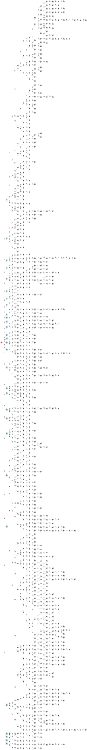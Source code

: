 digraph APTA {
__start0 [label="" shape="none"];

rankdir=LR;
size="8,5";

s0 [style="filled", color="black", fillcolor="#ff817b" shape="circle", label="0"];
s1 [style="rounded,filled", color="black", fillcolor="powderblue" shape="doublecircle", label="1"];
s2 [style="filled", color="black", fillcolor="powderblue" shape="circle", label="2"];
s3 [style="filled", color="black", fillcolor="powderblue" shape="circle", label="3"];
s4 [style="filled", color="black", fillcolor="powderblue" shape="circle", label="4"];
s5 [style="filled", color="black", fillcolor="powderblue" shape="circle", label="5"];
s6 [style="filled", color="black", fillcolor="powderblue" shape="circle", label="6"];
s7 [style="filled", color="black", fillcolor="powderblue" shape="circle", label="7"];
s8 [style="filled", color="black", fillcolor="powderblue" shape="circle", label="8"];
s9 [style="filled", color="black", fillcolor="powderblue" shape="circle", label="9"];
s10 [style="filled", color="black", fillcolor="powderblue" shape="circle", label="10"];
s11 [style="filled", color="black", fillcolor="powderblue" shape="circle", label="11"];
s12 [style="filled", color="black", fillcolor="powderblue" shape="circle", label="12"];
s13 [style="filled", color="black", fillcolor="powderblue" shape="circle", label="13"];
s14 [style="filled", color="black", fillcolor="powderblue" shape="circle", label="14"];
s15 [style="filled", color="black", fillcolor="powderblue" shape="circle", label="15"];
s16 [style="filled", color="black", fillcolor="powderblue" shape="circle", label="16"];
s17 [style="filled", color="black", fillcolor="powderblue" shape="circle", label="17"];
s18 [style="filled", color="black", fillcolor="powderblue" shape="circle", label="18"];
s19 [style="filled", color="black", fillcolor="powderblue" shape="circle", label="19"];
s20 [style="filled", color="black", fillcolor="powderblue" shape="circle", label="20"];
s21 [style="filled", color="black", fillcolor="powderblue" shape="circle", label="21"];
s22 [style="filled", color="black", fillcolor="powderblue" shape="circle", label="22"];
s23 [style="rounded,filled", color="black", fillcolor="powderblue" shape="doublecircle", label="23"];
s24 [style="filled", color="black", fillcolor="powderblue" shape="circle", label="24"];
s25 [style="filled", color="black", fillcolor="powderblue" shape="circle", label="25"];
s26 [style="filled", color="black", fillcolor="powderblue" shape="circle", label="26"];
s27 [style="filled", color="black", fillcolor="powderblue" shape="circle", label="27"];
s28 [style="filled", color="black", fillcolor="powderblue" shape="circle", label="28"];
s29 [style="filled", color="black", fillcolor="powderblue" shape="circle", label="29"];
s30 [style="filled", color="black", fillcolor="white" shape="circle", label="30"];
s31 [style="filled", color="black", fillcolor="white" shape="circle", label="31"];
s32 [style="filled", color="black", fillcolor="white" shape="circle", label="32"];
s33 [style="filled", color="black", fillcolor="white" shape="circle", label="33"];
s34 [style="filled", color="black", fillcolor="white" shape="circle", label="34"];
s35 [style="filled", color="black", fillcolor="white" shape="circle", label="35"];
s36 [style="filled", color="black", fillcolor="white" shape="circle", label="36"];
s37 [style="filled", color="black", fillcolor="white" shape="circle", label="37"];
s38 [style="filled", color="black", fillcolor="white" shape="circle", label="38"];
s39 [style="filled", color="black", fillcolor="white" shape="circle", label="39"];
s40 [style="filled", color="black", fillcolor="white" shape="circle", label="40"];
s41 [style="filled", color="black", fillcolor="white" shape="circle", label="41"];
s42 [style="filled", color="black", fillcolor="white" shape="circle", label="42"];
s43 [style="filled", color="black", fillcolor="white" shape="circle", label="43"];
s44 [style="filled", color="black", fillcolor="white" shape="circle", label="44"];
s45 [style="filled", color="black", fillcolor="white" shape="circle", label="45"];
s46 [style="filled", color="black", fillcolor="white" shape="circle", label="46"];
s47 [style="filled", color="black", fillcolor="white" shape="circle", label="47"];
s48 [style="filled", color="black", fillcolor="white" shape="circle", label="48"];
s49 [style="filled", color="black", fillcolor="white" shape="circle", label="49"];
s50 [style="filled", color="black", fillcolor="white" shape="circle", label="50"];
s51 [style="filled", color="black", fillcolor="white" shape="circle", label="51"];
s52 [style="filled", color="black", fillcolor="white" shape="circle", label="52"];
s53 [style="filled", color="black", fillcolor="white" shape="circle", label="53"];
s54 [style="filled", color="black", fillcolor="white" shape="circle", label="54"];
s55 [style="filled", color="black", fillcolor="white" shape="circle", label="55"];
s56 [style="filled", color="black", fillcolor="white" shape="circle", label="56"];
s57 [style="filled", color="black", fillcolor="white" shape="circle", label="57"];
s58 [style="filled", color="black", fillcolor="white" shape="circle", label="58"];
s59 [style="filled", color="black", fillcolor="white" shape="circle", label="59"];
s60 [style="filled", color="black", fillcolor="white" shape="circle", label="60"];
s61 [style="filled", color="black", fillcolor="white" shape="circle", label="61"];
s62 [style="filled", color="black", fillcolor="white" shape="circle", label="62"];
s63 [style="filled", color="black", fillcolor="white" shape="circle", label="63"];
s64 [style="filled", color="black", fillcolor="white" shape="circle", label="64"];
s65 [style="filled", color="black", fillcolor="white" shape="circle", label="65"];
s66 [style="filled", color="black", fillcolor="white" shape="circle", label="66"];
s67 [style="filled", color="black", fillcolor="white" shape="circle", label="67"];
s68 [style="filled", color="black", fillcolor="white" shape="circle", label="68"];
s69 [style="filled", color="black", fillcolor="white" shape="circle", label="69"];
s70 [style="filled", color="black", fillcolor="white" shape="circle", label="70"];
s71 [style="filled", color="black", fillcolor="white" shape="circle", label="71"];
s72 [style="filled", color="black", fillcolor="white" shape="circle", label="72"];
s73 [style="filled", color="black", fillcolor="white" shape="circle", label="73"];
s74 [style="filled", color="black", fillcolor="white" shape="circle", label="74"];
s75 [style="filled", color="black", fillcolor="white" shape="circle", label="75"];
s76 [style="filled", color="black", fillcolor="white" shape="circle", label="76"];
s77 [style="filled", color="black", fillcolor="white" shape="circle", label="77"];
s78 [style="filled", color="black", fillcolor="white" shape="circle", label="78"];
s79 [style="filled", color="black", fillcolor="white" shape="circle", label="79"];
s80 [style="filled", color="black", fillcolor="white" shape="circle", label="80"];
s81 [style="filled", color="black", fillcolor="white" shape="circle", label="81"];
s82 [style="filled", color="black", fillcolor="white" shape="circle", label="82"];
s83 [style="filled", color="black", fillcolor="white" shape="circle", label="83"];
s84 [style="filled", color="black", fillcolor="white" shape="circle", label="84"];
s85 [style="filled", color="black", fillcolor="white" shape="circle", label="85"];
s86 [style="filled", color="black", fillcolor="white" shape="circle", label="86"];
s87 [style="filled", color="black", fillcolor="white" shape="circle", label="87"];
s88 [style="filled", color="black", fillcolor="white" shape="circle", label="88"];
s89 [style="filled", color="black", fillcolor="white" shape="circle", label="89"];
s90 [style="filled", color="black", fillcolor="white" shape="circle", label="90"];
s91 [style="filled", color="black", fillcolor="white" shape="circle", label="91"];
s92 [style="filled", color="black", fillcolor="white" shape="circle", label="92"];
s93 [style="filled", color="black", fillcolor="white" shape="circle", label="93"];
s94 [style="filled", color="black", fillcolor="white" shape="circle", label="94"];
s95 [style="filled", color="black", fillcolor="white" shape="circle", label="95"];
s96 [style="filled", color="black", fillcolor="white" shape="circle", label="96"];
s97 [style="filled", color="black", fillcolor="white" shape="circle", label="97"];
s98 [style="filled", color="black", fillcolor="white" shape="circle", label="98"];
s99 [style="filled", color="black", fillcolor="white" shape="circle", label="99"];
s100 [style="filled", color="black", fillcolor="white" shape="circle", label="100"];
s101 [style="filled", color="black", fillcolor="white" shape="circle", label="101"];
s102 [style="filled", color="black", fillcolor="white" shape="circle", label="102"];
s103 [style="filled", color="black", fillcolor="white" shape="circle", label="103"];
s104 [style="filled", color="black", fillcolor="white" shape="circle", label="104"];
s105 [style="filled", color="black", fillcolor="white" shape="circle", label="105"];
s106 [style="filled", color="black", fillcolor="white" shape="circle", label="106"];
s107 [style="filled", color="black", fillcolor="white" shape="circle", label="107"];
s108 [style="filled", color="black", fillcolor="white" shape="circle", label="108"];
s109 [style="filled", color="black", fillcolor="white" shape="circle", label="109"];
s110 [style="filled", color="black", fillcolor="white" shape="circle", label="110"];
s111 [style="filled", color="black", fillcolor="white" shape="circle", label="111"];
s112 [style="filled", color="black", fillcolor="white" shape="circle", label="112"];
s113 [style="filled", color="black", fillcolor="white" shape="circle", label="113"];
s114 [style="filled", color="black", fillcolor="white" shape="circle", label="114"];
s115 [style="filled", color="black", fillcolor="white" shape="circle", label="115"];
s116 [style="filled", color="black", fillcolor="white" shape="circle", label="116"];
s117 [style="filled", color="black", fillcolor="white" shape="circle", label="117"];
s118 [style="filled", color="black", fillcolor="white" shape="circle", label="118"];
s119 [style="filled", color="black", fillcolor="white" shape="circle", label="119"];
s120 [style="filled", color="black", fillcolor="white" shape="circle", label="120"];
s121 [style="filled", color="black", fillcolor="white" shape="circle", label="121"];
s122 [style="filled", color="black", fillcolor="white" shape="circle", label="122"];
s123 [style="filled", color="black", fillcolor="white" shape="circle", label="123"];
s124 [style="filled", color="black", fillcolor="white" shape="circle", label="124"];
s125 [style="filled", color="black", fillcolor="white" shape="circle", label="125"];
s126 [style="filled", color="black", fillcolor="white" shape="circle", label="126"];
s127 [style="filled", color="black", fillcolor="white" shape="circle", label="127"];
s128 [style="filled", color="black", fillcolor="white" shape="circle", label="128"];
s129 [style="filled", color="black", fillcolor="white" shape="circle", label="129"];
s130 [style="filled", color="black", fillcolor="white" shape="circle", label="130"];
s131 [style="filled", color="black", fillcolor="white" shape="circle", label="131"];
s132 [style="filled", color="black", fillcolor="white" shape="circle", label="132"];
s133 [style="filled", color="black", fillcolor="white" shape="circle", label="133"];
s134 [style="filled", color="black", fillcolor="white" shape="circle", label="134"];
s135 [style="filled", color="black", fillcolor="white" shape="circle", label="135"];
s136 [style="filled", color="black", fillcolor="white" shape="circle", label="136"];
s137 [style="filled", color="black", fillcolor="white" shape="circle", label="137"];
s138 [style="filled", color="black", fillcolor="white" shape="circle", label="138"];
s139 [style="filled", color="black", fillcolor="white" shape="circle", label="139"];
s140 [style="filled", color="black", fillcolor="white" shape="circle", label="140"];
s141 [style="filled", color="black", fillcolor="white" shape="circle", label="141"];
s142 [style="filled", color="black", fillcolor="white" shape="circle", label="142"];
s143 [style="filled", color="black", fillcolor="white" shape="circle", label="143"];
s144 [style="filled", color="black", fillcolor="white" shape="circle", label="144"];
s145 [style="filled", color="black", fillcolor="white" shape="circle", label="145"];
s146 [style="filled", color="black", fillcolor="white" shape="circle", label="146"];
s147 [style="filled", color="black", fillcolor="white" shape="circle", label="147"];
s148 [style="filled", color="black", fillcolor="white" shape="circle", label="148"];
s149 [style="filled", color="black", fillcolor="white" shape="circle", label="149"];
s150 [style="filled", color="black", fillcolor="white" shape="circle", label="150"];
s151 [style="filled", color="black", fillcolor="white" shape="circle", label="151"];
s152 [style="filled", color="black", fillcolor="white" shape="circle", label="152"];
s153 [style="filled", color="black", fillcolor="white" shape="circle", label="153"];
s154 [style="filled", color="black", fillcolor="white" shape="circle", label="154"];
s155 [style="filled", color="black", fillcolor="white" shape="circle", label="155"];
s156 [style="filled", color="black", fillcolor="white" shape="circle", label="156"];
s157 [style="filled", color="black", fillcolor="white" shape="circle", label="157"];
s158 [style="filled", color="black", fillcolor="white" shape="circle", label="158"];
s159 [style="filled", color="black", fillcolor="white" shape="circle", label="159"];
s160 [style="filled", color="black", fillcolor="white" shape="circle", label="160"];
s161 [style="filled", color="black", fillcolor="white" shape="circle", label="161"];
s162 [style="filled", color="black", fillcolor="white" shape="circle", label="162"];
s163 [style="filled", color="black", fillcolor="white" shape="circle", label="163"];
s164 [style="filled", color="black", fillcolor="white" shape="circle", label="164"];
s165 [style="filled", color="black", fillcolor="white" shape="circle", label="165"];
s166 [style="filled", color="black", fillcolor="white" shape="circle", label="166"];
s167 [style="filled", color="black", fillcolor="white" shape="circle", label="167"];
s168 [style="filled", color="black", fillcolor="white" shape="circle", label="168"];
s169 [style="filled", color="black", fillcolor="white" shape="circle", label="169"];
s170 [style="filled", color="black", fillcolor="white" shape="circle", label="170"];
s171 [style="filled", color="black", fillcolor="white" shape="circle", label="171"];
s172 [style="filled", color="black", fillcolor="white" shape="circle", label="172"];
s173 [style="filled", color="black", fillcolor="white" shape="circle", label="173"];
s174 [style="filled", color="black", fillcolor="white" shape="circle", label="174"];
s175 [style="filled", color="black", fillcolor="white" shape="circle", label="175"];
s176 [style="filled", color="black", fillcolor="white" shape="circle", label="176"];
s177 [style="filled", color="black", fillcolor="white" shape="circle", label="177"];
s178 [style="filled", color="black", fillcolor="white" shape="circle", label="178"];
s179 [style="filled", color="black", fillcolor="white" shape="circle", label="179"];
s180 [style="filled", color="black", fillcolor="white" shape="circle", label="180"];
s181 [style="filled", color="black", fillcolor="white" shape="circle", label="181"];
s182 [style="filled", color="black", fillcolor="white" shape="circle", label="182"];
s183 [style="filled", color="black", fillcolor="white" shape="circle", label="183"];
s184 [style="filled", color="black", fillcolor="white" shape="circle", label="184"];
s185 [style="filled", color="black", fillcolor="white" shape="circle", label="185"];
s186 [style="filled", color="black", fillcolor="white" shape="circle", label="186"];
s187 [style="filled", color="black", fillcolor="white" shape="circle", label="187"];
s188 [style="filled", color="black", fillcolor="white" shape="circle", label="188"];
s189 [style="filled", color="black", fillcolor="white" shape="circle", label="189"];
s190 [style="filled", color="black", fillcolor="white" shape="circle", label="190"];
s191 [style="filled", color="black", fillcolor="white" shape="circle", label="191"];
s192 [style="filled", color="black", fillcolor="white" shape="circle", label="192"];
s193 [style="filled", color="black", fillcolor="white" shape="circle", label="193"];
s194 [style="filled", color="black", fillcolor="white" shape="circle", label="194"];
s195 [style="filled", color="black", fillcolor="white" shape="circle", label="195"];
s196 [style="filled", color="black", fillcolor="white" shape="circle", label="196"];
s197 [style="filled", color="black", fillcolor="white" shape="circle", label="197"];
s198 [style="filled", color="black", fillcolor="white" shape="circle", label="198"];
s199 [style="filled", color="black", fillcolor="white" shape="circle", label="199"];
s200 [style="filled", color="black", fillcolor="white" shape="circle", label="200"];
s201 [style="filled", color="black", fillcolor="white" shape="circle", label="201"];
s202 [style="filled", color="black", fillcolor="white" shape="circle", label="202"];
s203 [style="filled", color="black", fillcolor="white" shape="circle", label="203"];
s204 [style="filled", color="black", fillcolor="white" shape="circle", label="204"];
s205 [style="filled", color="black", fillcolor="white" shape="circle", label="205"];
s206 [style="filled", color="black", fillcolor="white" shape="circle", label="206"];
s207 [style="filled", color="black", fillcolor="white" shape="circle", label="207"];
s208 [style="filled", color="black", fillcolor="white" shape="circle", label="208"];
s209 [style="filled", color="black", fillcolor="white" shape="circle", label="209"];
s210 [style="filled", color="black", fillcolor="white" shape="circle", label="210"];
s211 [style="filled", color="black", fillcolor="white" shape="circle", label="211"];
s212 [style="filled", color="black", fillcolor="white" shape="circle", label="212"];
s213 [style="filled", color="black", fillcolor="white" shape="circle", label="213"];
s214 [style="filled", color="black", fillcolor="white" shape="circle", label="214"];
s215 [style="rounded,filled", color="black", fillcolor="white" shape="doublecircle", label="215"];
s216 [style="filled", color="black", fillcolor="white" shape="circle", label="216"];
s217 [style="filled", color="black", fillcolor="white" shape="circle", label="217"];
s218 [style="filled", color="black", fillcolor="white" shape="circle", label="218"];
s219 [style="filled", color="black", fillcolor="white" shape="circle", label="219"];
s220 [style="filled", color="black", fillcolor="white" shape="circle", label="220"];
s221 [style="filled", color="black", fillcolor="white" shape="circle", label="221"];
s222 [style="filled", color="black", fillcolor="white" shape="circle", label="222"];
s223 [style="filled", color="black", fillcolor="white" shape="circle", label="223"];
s224 [style="filled", color="black", fillcolor="white" shape="circle", label="224"];
s225 [style="filled", color="black", fillcolor="white" shape="circle", label="225"];
s226 [style="filled", color="black", fillcolor="white" shape="circle", label="226"];
s227 [style="filled", color="black", fillcolor="white" shape="circle", label="227"];
s228 [style="rounded,filled", color="black", fillcolor="white" shape="doublecircle", label="228"];
s229 [style="filled", color="black", fillcolor="white" shape="circle", label="229"];
s230 [style="filled", color="black", fillcolor="white" shape="circle", label="230"];
s231 [style="rounded,filled", color="black", fillcolor="white" shape="doublecircle", label="231"];
s232 [style="filled", color="black", fillcolor="white" shape="circle", label="232"];
s233 [style="filled", color="black", fillcolor="white" shape="circle", label="233"];
s234 [style="rounded,filled", color="black", fillcolor="white" shape="doublecircle", label="234"];
s235 [style="rounded,filled", color="black", fillcolor="white" shape="doublecircle", label="235"];
s236 [style="filled", color="black", fillcolor="white" shape="circle", label="236"];
s237 [style="filled", color="black", fillcolor="white" shape="circle", label="237"];
s238 [style="filled", color="black", fillcolor="white" shape="circle", label="238"];
s239 [style="filled", color="black", fillcolor="white" shape="circle", label="239"];
s240 [style="filled", color="black", fillcolor="white" shape="circle", label="240"];
s241 [style="filled", color="black", fillcolor="white" shape="circle", label="241"];
s242 [style="filled", color="black", fillcolor="white" shape="circle", label="242"];
s243 [style="filled", color="black", fillcolor="white" shape="circle", label="243"];
s244 [style="filled", color="black", fillcolor="white" shape="circle", label="244"];
s245 [style="filled", color="black", fillcolor="white" shape="circle", label="245"];
s246 [style="filled", color="black", fillcolor="white" shape="circle", label="246"];
s247 [style="filled", color="black", fillcolor="white" shape="circle", label="247"];
s248 [style="filled", color="black", fillcolor="white" shape="circle", label="248"];
s249 [style="filled", color="black", fillcolor="white" shape="circle", label="249"];
s250 [style="filled", color="black", fillcolor="white" shape="circle", label="250"];
s251 [style="filled", color="black", fillcolor="white" shape="circle", label="251"];
s252 [style="filled", color="black", fillcolor="white" shape="circle", label="252"];
s253 [style="filled", color="black", fillcolor="white" shape="circle", label="253"];
s254 [style="filled", color="black", fillcolor="white" shape="circle", label="254"];
s255 [style="filled", color="black", fillcolor="white" shape="circle", label="255"];
s256 [style="filled", color="black", fillcolor="white" shape="circle", label="256"];
s257 [style="filled", color="black", fillcolor="white" shape="circle", label="257"];
s258 [style="filled", color="black", fillcolor="white" shape="circle", label="258"];
s259 [style="filled", color="black", fillcolor="white" shape="circle", label="259"];
s260 [style="filled", color="black", fillcolor="white" shape="circle", label="260"];
s261 [style="filled", color="black", fillcolor="white" shape="circle", label="261"];
s262 [style="filled", color="black", fillcolor="white" shape="circle", label="262"];
s263 [style="filled", color="black", fillcolor="white" shape="circle", label="263"];
s264 [style="filled", color="black", fillcolor="white" shape="circle", label="264"];
s265 [style="filled", color="black", fillcolor="white" shape="circle", label="265"];
s266 [style="filled", color="black", fillcolor="white" shape="circle", label="266"];
s267 [style="filled", color="black", fillcolor="white" shape="circle", label="267"];
s268 [style="filled", color="black", fillcolor="white" shape="circle", label="268"];
s269 [style="filled", color="black", fillcolor="white" shape="circle", label="269"];
s270 [style="filled", color="black", fillcolor="white" shape="circle", label="270"];
s271 [style="filled", color="black", fillcolor="white" shape="circle", label="271"];
s272 [style="filled", color="black", fillcolor="white" shape="circle", label="272"];
s273 [style="filled", color="black", fillcolor="white" shape="circle", label="273"];
s274 [style="filled", color="black", fillcolor="white" shape="circle", label="274"];
s275 [style="filled", color="black", fillcolor="white" shape="circle", label="275"];
s276 [style="filled", color="black", fillcolor="white" shape="circle", label="276"];
s277 [style="filled", color="black", fillcolor="white" shape="circle", label="277"];
s278 [style="filled", color="black", fillcolor="white" shape="circle", label="278"];
s279 [style="filled", color="black", fillcolor="white" shape="circle", label="279"];
s280 [style="filled", color="black", fillcolor="white" shape="circle", label="280"];
s281 [style="filled", color="black", fillcolor="white" shape="circle", label="281"];
s282 [style="filled", color="black", fillcolor="white" shape="circle", label="282"];
s283 [style="filled", color="black", fillcolor="white" shape="circle", label="283"];
s284 [style="filled", color="black", fillcolor="white" shape="circle", label="284"];
s285 [style="filled", color="black", fillcolor="white" shape="circle", label="285"];
s286 [style="filled", color="black", fillcolor="white" shape="circle", label="286"];
s287 [style="filled", color="black", fillcolor="white" shape="circle", label="287"];
s288 [style="filled", color="black", fillcolor="white" shape="circle", label="288"];
s289 [style="filled", color="black", fillcolor="white" shape="circle", label="289"];
s290 [style="filled", color="black", fillcolor="white" shape="circle", label="290"];
s291 [style="rounded,filled", color="black", fillcolor="white" shape="doublecircle", label="291"];
s292 [style="filled", color="black", fillcolor="white" shape="circle", label="292"];
s293 [style="filled", color="black", fillcolor="white" shape="circle", label="293"];
s294 [style="filled", color="black", fillcolor="white" shape="circle", label="294"];
s295 [style="filled", color="black", fillcolor="white" shape="circle", label="295"];
s296 [style="filled", color="black", fillcolor="white" shape="circle", label="296"];
s297 [style="filled", color="black", fillcolor="white" shape="circle", label="297"];
s298 [style="filled", color="black", fillcolor="white" shape="circle", label="298"];
s299 [style="filled", color="black", fillcolor="white" shape="circle", label="299"];
s300 [style="filled", color="black", fillcolor="white" shape="circle", label="300"];
s301 [style="rounded,filled", color="black", fillcolor="white" shape="doublecircle", label="301"];
s302 [style="filled", color="black", fillcolor="white" shape="circle", label="302"];
s303 [style="filled", color="black", fillcolor="white" shape="circle", label="303"];
s304 [style="filled", color="black", fillcolor="white" shape="circle", label="304"];
s305 [style="filled", color="black", fillcolor="white" shape="circle", label="305"];
s306 [style="filled", color="black", fillcolor="white" shape="circle", label="306"];
s307 [style="filled", color="black", fillcolor="white" shape="circle", label="307"];
s308 [style="filled", color="black", fillcolor="white" shape="circle", label="308"];
s309 [style="filled", color="black", fillcolor="white" shape="circle", label="309"];
s310 [style="filled", color="black", fillcolor="white" shape="circle", label="310"];
s311 [style="filled", color="black", fillcolor="white" shape="circle", label="311"];
s312 [style="filled", color="black", fillcolor="white" shape="circle", label="312"];
s313 [style="filled", color="black", fillcolor="white" shape="circle", label="313"];
s314 [style="filled", color="black", fillcolor="white" shape="circle", label="314"];
s315 [style="filled", color="black", fillcolor="white" shape="circle", label="315"];
s316 [style="filled", color="black", fillcolor="white" shape="circle", label="316"];
s317 [style="filled", color="black", fillcolor="white" shape="circle", label="317"];
s318 [style="filled", color="black", fillcolor="white" shape="circle", label="318"];
s319 [style="filled", color="black", fillcolor="white" shape="circle", label="319"];
s320 [style="filled", color="black", fillcolor="white" shape="circle", label="320"];
s321 [style="filled", color="black", fillcolor="white" shape="circle", label="321"];
s322 [style="filled", color="black", fillcolor="white" shape="circle", label="322"];
s323 [style="filled", color="black", fillcolor="white" shape="circle", label="323"];
s324 [style="filled", color="black", fillcolor="white" shape="circle", label="324"];
s325 [style="filled", color="black", fillcolor="white" shape="circle", label="325"];
s326 [style="filled", color="black", fillcolor="white" shape="circle", label="326"];
s327 [style="filled", color="black", fillcolor="white" shape="circle", label="327"];
s328 [style="filled", color="black", fillcolor="white" shape="circle", label="328"];
s329 [style="filled", color="black", fillcolor="white" shape="circle", label="329"];
s330 [style="filled", color="black", fillcolor="white" shape="circle", label="330"];
s331 [style="filled", color="black", fillcolor="white" shape="circle", label="331"];
s332 [style="filled", color="black", fillcolor="white" shape="circle", label="332"];
s333 [style="filled", color="black", fillcolor="white" shape="circle", label="333"];
s334 [style="filled", color="black", fillcolor="white" shape="circle", label="334"];
s335 [style="filled", color="black", fillcolor="white" shape="circle", label="335"];
s336 [style="filled", color="black", fillcolor="white" shape="circle", label="336"];
s337 [style="filled", color="black", fillcolor="white" shape="circle", label="337"];
s338 [style="filled", color="black", fillcolor="white" shape="circle", label="338"];
s339 [style="filled", color="black", fillcolor="white" shape="circle", label="339"];
s340 [style="filled", color="black", fillcolor="white" shape="circle", label="340"];
s341 [style="filled", color="black", fillcolor="white" shape="circle", label="341"];
s342 [style="filled", color="black", fillcolor="white" shape="circle", label="342"];
s343 [style="filled", color="black", fillcolor="white" shape="circle", label="343"];
s344 [style="filled", color="black", fillcolor="white" shape="circle", label="344"];
s345 [style="filled", color="black", fillcolor="white" shape="circle", label="345"];
s346 [style="filled", color="black", fillcolor="white" shape="circle", label="346"];
s347 [style="filled", color="black", fillcolor="white" shape="circle", label="347"];
s348 [style="filled", color="black", fillcolor="white" shape="circle", label="348"];
s349 [style="filled", color="black", fillcolor="white" shape="circle", label="349"];
s350 [style="filled", color="black", fillcolor="white" shape="circle", label="350"];
s351 [style="filled", color="black", fillcolor="white" shape="circle", label="351"];
s352 [style="filled", color="black", fillcolor="white" shape="circle", label="352"];
s353 [style="filled", color="black", fillcolor="white" shape="circle", label="353"];
s354 [style="filled", color="black", fillcolor="white" shape="circle", label="354"];
s355 [style="filled", color="black", fillcolor="white" shape="circle", label="355"];
s356 [style="filled", color="black", fillcolor="white" shape="circle", label="356"];
s357 [style="filled", color="black", fillcolor="white" shape="circle", label="357"];
s358 [style="filled", color="black", fillcolor="white" shape="circle", label="358"];
s359 [style="filled", color="black", fillcolor="white" shape="circle", label="359"];
s360 [style="filled", color="black", fillcolor="white" shape="circle", label="360"];
s361 [style="filled", color="black", fillcolor="white" shape="circle", label="361"];
s362 [style="rounded,filled", color="black", fillcolor="white" shape="doublecircle", label="362"];
s363 [style="filled", color="black", fillcolor="white" shape="circle", label="363"];
s364 [style="rounded,filled", color="black", fillcolor="white" shape="doublecircle", label="364"];
s365 [style="rounded,filled", color="black", fillcolor="white" shape="doublecircle", label="365"];
s366 [style="filled", color="black", fillcolor="white" shape="circle", label="366"];
s367 [style="filled", color="black", fillcolor="white" shape="circle", label="367"];
s368 [style="rounded,filled", color="black", fillcolor="white" shape="doublecircle", label="368"];
s369 [style="filled", color="black", fillcolor="white" shape="circle", label="369"];
s370 [style="filled", color="black", fillcolor="white" shape="circle", label="370"];
s371 [style="filled", color="black", fillcolor="white" shape="circle", label="371"];
s372 [style="rounded,filled", color="black", fillcolor="white" shape="doublecircle", label="372"];
s373 [style="rounded,filled", color="black", fillcolor="white" shape="doublecircle", label="373"];
s374 [style="rounded,filled", color="black", fillcolor="white" shape="doublecircle", label="374"];
s375 [style="filled", color="black", fillcolor="white" shape="circle", label="375"];
s376 [style="filled", color="black", fillcolor="white" shape="circle", label="376"];
s377 [style="filled", color="black", fillcolor="white" shape="circle", label="377"];
s378 [style="rounded,filled", color="black", fillcolor="white" shape="doublecircle", label="378"];
s379 [style="rounded,filled", color="black", fillcolor="white" shape="doublecircle", label="379"];
s380 [style="rounded,filled", color="black", fillcolor="white" shape="doublecircle", label="380"];
s381 [style="filled", color="black", fillcolor="white" shape="circle", label="381"];
s382 [style="filled", color="black", fillcolor="white" shape="circle", label="382"];
s383 [style="filled", color="black", fillcolor="white" shape="circle", label="383"];
s384 [style="filled", color="black", fillcolor="white" shape="circle", label="384"];
s385 [style="filled", color="black", fillcolor="white" shape="circle", label="385"];
s386 [style="filled", color="black", fillcolor="white" shape="circle", label="386"];
s387 [style="filled", color="black", fillcolor="white" shape="circle", label="387"];
s388 [style="filled", color="black", fillcolor="white" shape="circle", label="388"];
s389 [style="filled", color="black", fillcolor="white" shape="circle", label="389"];
s390 [style="filled", color="black", fillcolor="white" shape="circle", label="390"];
s391 [style="filled", color="black", fillcolor="white" shape="circle", label="391"];
s392 [style="filled", color="black", fillcolor="white" shape="circle", label="392"];
s393 [style="filled", color="black", fillcolor="white" shape="circle", label="393"];
s394 [style="filled", color="black", fillcolor="white" shape="circle", label="394"];
s395 [style="filled", color="black", fillcolor="white" shape="circle", label="395"];
s396 [style="filled", color="black", fillcolor="white" shape="circle", label="396"];
s397 [style="filled", color="black", fillcolor="white" shape="circle", label="397"];
s398 [style="filled", color="black", fillcolor="white" shape="circle", label="398"];
s399 [style="filled", color="black", fillcolor="white" shape="circle", label="399"];
s400 [style="filled", color="black", fillcolor="white" shape="circle", label="400"];
s401 [style="filled", color="black", fillcolor="white" shape="circle", label="401"];
s402 [style="filled", color="black", fillcolor="white" shape="circle", label="402"];
s403 [style="filled", color="black", fillcolor="white" shape="circle", label="403"];
s404 [style="filled", color="black", fillcolor="white" shape="circle", label="404"];
s405 [style="filled", color="black", fillcolor="white" shape="circle", label="405"];
s406 [style="filled", color="black", fillcolor="white" shape="circle", label="406"];
s407 [style="filled", color="black", fillcolor="white" shape="circle", label="407"];
s408 [style="filled", color="black", fillcolor="white" shape="circle", label="408"];
s409 [style="filled", color="black", fillcolor="white" shape="circle", label="409"];
s410 [style="filled", color="black", fillcolor="white" shape="circle", label="410"];
s411 [style="filled", color="black", fillcolor="white" shape="circle", label="411"];
s412 [style="filled", color="black", fillcolor="white" shape="circle", label="412"];
s413 [style="filled", color="black", fillcolor="white" shape="circle", label="413"];
s414 [style="filled", color="black", fillcolor="white" shape="circle", label="414"];
s415 [style="filled", color="black", fillcolor="white" shape="circle", label="415"];
s416 [style="filled", color="black", fillcolor="white" shape="circle", label="416"];
s417 [style="filled", color="black", fillcolor="white" shape="circle", label="417"];
s418 [style="filled", color="black", fillcolor="white" shape="circle", label="418"];
s419 [style="filled", color="black", fillcolor="white" shape="circle", label="419"];
s420 [style="filled", color="black", fillcolor="white" shape="circle", label="420"];
s421 [style="filled", color="black", fillcolor="white" shape="circle", label="421"];
s422 [style="filled", color="black", fillcolor="white" shape="circle", label="422"];
s423 [style="filled", color="black", fillcolor="white" shape="circle", label="423"];
s424 [style="filled", color="black", fillcolor="white" shape="circle", label="424"];
s425 [style="filled", color="black", fillcolor="white" shape="circle", label="425"];
s426 [style="filled", color="black", fillcolor="white" shape="circle", label="426"];
s427 [style="filled", color="black", fillcolor="white" shape="circle", label="427"];
s428 [style="filled", color="black", fillcolor="white" shape="circle", label="428"];
s429 [style="filled", color="black", fillcolor="white" shape="circle", label="429"];
s430 [style="filled", color="black", fillcolor="white" shape="circle", label="430"];
s431 [style="rounded,filled", color="black", fillcolor="white" shape="doublecircle", label="431"];
s432 [style="filled", color="black", fillcolor="white" shape="circle", label="432"];
s433 [style="filled", color="black", fillcolor="white" shape="circle", label="433"];
s434 [style="filled", color="black", fillcolor="white" shape="circle", label="434"];
s435 [style="filled", color="black", fillcolor="white" shape="circle", label="435"];
s436 [style="filled", color="black", fillcolor="white" shape="circle", label="436"];
s437 [style="filled", color="black", fillcolor="white" shape="circle", label="437"];
s438 [style="filled", color="black", fillcolor="white" shape="circle", label="438"];
s439 [style="rounded,filled", color="black", fillcolor="white" shape="doublecircle", label="439"];
s440 [style="filled", color="black", fillcolor="white" shape="circle", label="440"];
s441 [style="rounded,filled", color="black", fillcolor="white" shape="doublecircle", label="441"];
s442 [style="filled", color="black", fillcolor="white" shape="circle", label="442"];
s443 [style="filled", color="black", fillcolor="white" shape="circle", label="443"];
s444 [style="filled", color="black", fillcolor="white" shape="circle", label="444"];
s445 [style="filled", color="black", fillcolor="white" shape="circle", label="445"];
s446 [style="filled", color="black", fillcolor="white" shape="circle", label="446"];
s447 [style="filled", color="black", fillcolor="white" shape="circle", label="447"];
s448 [style="filled", color="black", fillcolor="white" shape="circle", label="448"];
s449 [style="filled", color="black", fillcolor="white" shape="circle", label="449"];
s450 [style="filled", color="black", fillcolor="white" shape="circle", label="450"];
s451 [style="filled", color="black", fillcolor="white" shape="circle", label="451"];
s452 [style="filled", color="black", fillcolor="white" shape="circle", label="452"];
s453 [style="filled", color="black", fillcolor="white" shape="circle", label="453"];
s454 [style="filled", color="black", fillcolor="white" shape="circle", label="454"];
s455 [style="filled", color="black", fillcolor="white" shape="circle", label="455"];
s456 [style="filled", color="black", fillcolor="white" shape="circle", label="456"];
s457 [style="filled", color="black", fillcolor="white" shape="circle", label="457"];
s458 [style="filled", color="black", fillcolor="white" shape="circle", label="458"];
s459 [style="filled", color="black", fillcolor="white" shape="circle", label="459"];
s460 [style="filled", color="black", fillcolor="white" shape="circle", label="460"];
s461 [style="filled", color="black", fillcolor="white" shape="circle", label="461"];
s462 [style="filled", color="black", fillcolor="white" shape="circle", label="462"];
s463 [style="filled", color="black", fillcolor="white" shape="circle", label="463"];
s464 [style="filled", color="black", fillcolor="white" shape="circle", label="464"];
s465 [style="filled", color="black", fillcolor="white" shape="circle", label="465"];
s466 [style="filled", color="black", fillcolor="white" shape="circle", label="466"];
s467 [style="filled", color="black", fillcolor="white" shape="circle", label="467"];
s468 [style="rounded,filled", color="black", fillcolor="white" shape="doublecircle", label="468"];
s469 [style="rounded,filled", color="black", fillcolor="white" shape="doublecircle", label="469"];
s470 [style="filled", color="black", fillcolor="white" shape="circle", label="470"];
s471 [style="filled", color="black", fillcolor="white" shape="circle", label="471"];
s472 [style="filled", color="black", fillcolor="white" shape="circle", label="472"];
s473 [style="filled", color="black", fillcolor="white" shape="circle", label="473"];
s474 [style="filled", color="black", fillcolor="white" shape="circle", label="474"];
s475 [style="filled", color="black", fillcolor="white" shape="circle", label="475"];
s476 [style="filled", color="black", fillcolor="white" shape="circle", label="476"];
s477 [style="filled", color="black", fillcolor="white" shape="circle", label="477"];
s478 [style="filled", color="black", fillcolor="white" shape="circle", label="478"];
s479 [style="filled", color="black", fillcolor="white" shape="circle", label="479"];
s480 [style="filled", color="black", fillcolor="white" shape="circle", label="480"];
s481 [style="filled", color="black", fillcolor="white" shape="circle", label="481"];
s482 [style="rounded,filled", color="black", fillcolor="white" shape="doublecircle", label="482"];
s483 [style="filled", color="black", fillcolor="white" shape="circle", label="483"];
s484 [style="rounded,filled", color="black", fillcolor="white" shape="doublecircle", label="484"];
s485 [style="filled", color="black", fillcolor="white" shape="circle", label="485"];
s486 [style="filled", color="black", fillcolor="white" shape="circle", label="486"];
s487 [style="filled", color="black", fillcolor="white" shape="circle", label="487"];
s488 [style="filled", color="black", fillcolor="white" shape="circle", label="488"];
s489 [style="filled", color="black", fillcolor="white" shape="circle", label="489"];
s490 [style="filled", color="black", fillcolor="white" shape="circle", label="490"];
s491 [style="filled", color="black", fillcolor="white" shape="circle", label="491"];
s492 [style="filled", color="black", fillcolor="white" shape="circle", label="492"];
s493 [style="filled", color="black", fillcolor="white" shape="circle", label="493"];
s494 [style="filled", color="black", fillcolor="white" shape="circle", label="494"];
s495 [style="filled", color="black", fillcolor="white" shape="circle", label="495"];
s496 [style="filled", color="black", fillcolor="white" shape="circle", label="496"];
s497 [style="filled", color="black", fillcolor="white" shape="circle", label="497"];
s498 [style="filled", color="black", fillcolor="white" shape="circle", label="498"];
s499 [style="filled", color="black", fillcolor="white" shape="circle", label="499"];
s500 [style="filled", color="black", fillcolor="white" shape="circle", label="500"];
s501 [style="filled", color="black", fillcolor="white" shape="circle", label="501"];
s502 [style="filled", color="black", fillcolor="white" shape="circle", label="502"];
s503 [style="filled", color="black", fillcolor="white" shape="circle", label="503"];
s504 [style="filled", color="black", fillcolor="white" shape="circle", label="504"];
s505 [style="filled", color="black", fillcolor="white" shape="circle", label="505"];
s506 [style="filled", color="black", fillcolor="white" shape="circle", label="506"];
s507 [style="filled", color="black", fillcolor="white" shape="circle", label="507"];
s508 [style="filled", color="black", fillcolor="white" shape="circle", label="508"];
s509 [style="filled", color="black", fillcolor="white" shape="circle", label="509"];
s510 [style="filled", color="black", fillcolor="white" shape="circle", label="510"];
s511 [style="rounded,filled", color="black", fillcolor="white" shape="doublecircle", label="511"];
s512 [style="filled", color="black", fillcolor="white" shape="circle", label="512"];
s513 [style="filled", color="black", fillcolor="white" shape="circle", label="513"];
s514 [style="filled", color="black", fillcolor="white" shape="circle", label="514"];
s515 [style="rounded,filled", color="black", fillcolor="white" shape="doublecircle", label="515"];
s516 [style="rounded,filled", color="black", fillcolor="white" shape="doublecircle", label="516"];
s517 [style="rounded,filled", color="black", fillcolor="white" shape="doublecircle", label="517"];
s518 [style="rounded,filled", color="black", fillcolor="white" shape="doublecircle", label="518"];
s519 [style="rounded,filled", color="black", fillcolor="white" shape="doublecircle", label="519"];
s520 [style="rounded,filled", color="black", fillcolor="white" shape="doublecircle", label="520"];
s521 [style="filled", color="black", fillcolor="white" shape="circle", label="521"];
s522 [style="filled", color="black", fillcolor="white" shape="circle", label="522"];
s523 [style="rounded,filled", color="black", fillcolor="white" shape="doublecircle", label="523"];
s524 [style="rounded,filled", color="black", fillcolor="white" shape="doublecircle", label="524"];
s525 [style="rounded,filled", color="black", fillcolor="white" shape="doublecircle", label="525"];
s526 [style="rounded,filled", color="black", fillcolor="white" shape="doublecircle", label="526"];
s527 [style="filled", color="black", fillcolor="white" shape="circle", label="527"];
s528 [style="filled", color="black", fillcolor="white" shape="circle", label="528"];
s529 [style="rounded,filled", color="black", fillcolor="white" shape="doublecircle", label="529"];
s530 [style="rounded,filled", color="black", fillcolor="white" shape="doublecircle", label="530"];
s531 [style="rounded,filled", color="black", fillcolor="white" shape="doublecircle", label="531"];
s532 [style="filled", color="black", fillcolor="white" shape="circle", label="532"];
s533 [style="filled", color="black", fillcolor="white" shape="circle", label="533"];
s534 [style="filled", color="black", fillcolor="white" shape="circle", label="534"];
s535 [style="filled", color="black", fillcolor="white" shape="circle", label="535"];
s536 [style="filled", color="black", fillcolor="white" shape="circle", label="536"];
s537 [style="filled", color="black", fillcolor="white" shape="circle", label="537"];
s538 [style="filled", color="black", fillcolor="white" shape="circle", label="538"];
s539 [style="filled", color="black", fillcolor="white" shape="circle", label="539"];
s540 [style="filled", color="black", fillcolor="white" shape="circle", label="540"];
s541 [style="filled", color="black", fillcolor="white" shape="circle", label="541"];
s542 [style="filled", color="black", fillcolor="white" shape="circle", label="542"];
s543 [style="filled", color="black", fillcolor="white" shape="circle", label="543"];
s544 [style="filled", color="black", fillcolor="white" shape="circle", label="544"];
s545 [style="filled", color="black", fillcolor="white" shape="circle", label="545"];
s546 [style="filled", color="black", fillcolor="white" shape="circle", label="546"];
s547 [style="filled", color="black", fillcolor="white" shape="circle", label="547"];
s548 [style="filled", color="black", fillcolor="white" shape="circle", label="548"];
s549 [style="filled", color="black", fillcolor="white" shape="circle", label="549"];
s550 [style="filled", color="black", fillcolor="white" shape="circle", label="550"];
s551 [style="filled", color="black", fillcolor="white" shape="circle", label="551"];
s552 [style="filled", color="black", fillcolor="white" shape="circle", label="552"];
s553 [style="filled", color="black", fillcolor="white" shape="circle", label="553"];
s554 [style="filled", color="black", fillcolor="white" shape="circle", label="554"];
s555 [style="filled", color="black", fillcolor="white" shape="circle", label="555"];
s556 [style="filled", color="black", fillcolor="white" shape="circle", label="556"];
s557 [style="filled", color="black", fillcolor="white" shape="circle", label="557"];
s558 [style="filled", color="black", fillcolor="white" shape="circle", label="558"];
s559 [style="filled", color="black", fillcolor="white" shape="circle", label="559"];
s560 [style="filled", color="black", fillcolor="white" shape="circle", label="560"];
s561 [style="filled", color="black", fillcolor="white" shape="circle", label="561"];
s562 [style="filled", color="black", fillcolor="white" shape="circle", label="562"];
s563 [style="filled", color="black", fillcolor="white" shape="circle", label="563"];
s564 [style="filled", color="black", fillcolor="white" shape="circle", label="564"];
s565 [style="filled", color="black", fillcolor="white" shape="circle", label="565"];
s566 [style="filled", color="black", fillcolor="white" shape="circle", label="566"];
s567 [style="filled", color="black", fillcolor="white" shape="circle", label="567"];
s568 [style="filled", color="black", fillcolor="white" shape="circle", label="568"];
s569 [style="filled", color="black", fillcolor="white" shape="circle", label="569"];
s570 [style="filled", color="black", fillcolor="white" shape="circle", label="570"];
s571 [style="filled", color="black", fillcolor="white" shape="circle", label="571"];
s572 [style="filled", color="black", fillcolor="white" shape="circle", label="572"];
s573 [style="filled", color="black", fillcolor="white" shape="circle", label="573"];
s574 [style="filled", color="black", fillcolor="white" shape="circle", label="574"];
s575 [style="filled", color="black", fillcolor="white" shape="circle", label="575"];
s576 [style="filled", color="black", fillcolor="white" shape="circle", label="576"];
s577 [style="filled", color="black", fillcolor="white" shape="circle", label="577"];
s578 [style="rounded,filled", color="black", fillcolor="white" shape="doublecircle", label="578"];
s579 [style="filled", color="black", fillcolor="white" shape="circle", label="579"];
s580 [style="filled", color="black", fillcolor="white" shape="circle", label="580"];
s581 [style="filled", color="black", fillcolor="white" shape="circle", label="581"];
s582 [style="filled", color="black", fillcolor="white" shape="circle", label="582"];
s583 [style="filled", color="black", fillcolor="white" shape="circle", label="583"];
s584 [style="filled", color="black", fillcolor="white" shape="circle", label="584"];
s585 [style="rounded,filled", color="black", fillcolor="white" shape="doublecircle", label="585"];
s586 [style="filled", color="black", fillcolor="white" shape="circle", label="586"];
s587 [style="filled", color="black", fillcolor="white" shape="circle", label="587"];
s588 [style="filled", color="black", fillcolor="white" shape="circle", label="588"];
s589 [style="filled", color="black", fillcolor="white" shape="circle", label="589"];
s590 [style="filled", color="black", fillcolor="white" shape="circle", label="590"];
s591 [style="filled", color="black", fillcolor="white" shape="circle", label="591"];
s592 [style="rounded,filled", color="black", fillcolor="white" shape="doublecircle", label="592"];
s593 [style="filled", color="black", fillcolor="white" shape="circle", label="593"];
s594 [style="filled", color="black", fillcolor="white" shape="circle", label="594"];
s595 [style="filled", color="black", fillcolor="white" shape="circle", label="595"];
s596 [style="filled", color="black", fillcolor="white" shape="circle", label="596"];
s597 [style="filled", color="black", fillcolor="white" shape="circle", label="597"];
s598 [style="rounded,filled", color="black", fillcolor="white" shape="doublecircle", label="598"];
s599 [style="filled", color="black", fillcolor="white" shape="circle", label="599"];
s600 [style="rounded,filled", color="black", fillcolor="white" shape="doublecircle", label="600"];
s601 [style="filled", color="black", fillcolor="white" shape="circle", label="601"];
s602 [style="rounded,filled", color="black", fillcolor="white" shape="doublecircle", label="602"];
s603 [style="filled", color="black", fillcolor="white" shape="circle", label="603"];
s604 [style="filled", color="black", fillcolor="white" shape="circle", label="604"];
s605 [style="filled", color="black", fillcolor="white" shape="circle", label="605"];
s606 [style="filled", color="black", fillcolor="white" shape="circle", label="606"];
s607 [style="filled", color="black", fillcolor="white" shape="circle", label="607"];
s608 [style="filled", color="black", fillcolor="white" shape="circle", label="608"];
s609 [style="filled", color="black", fillcolor="white" shape="circle", label="609"];
s610 [style="filled", color="black", fillcolor="white" shape="circle", label="610"];
s611 [style="filled", color="black", fillcolor="white" shape="circle", label="611"];
s612 [style="filled", color="black", fillcolor="white" shape="circle", label="612"];
s613 [style="filled", color="black", fillcolor="white" shape="circle", label="613"];
s614 [style="filled", color="black", fillcolor="white" shape="circle", label="614"];
s615 [style="filled", color="black", fillcolor="white" shape="circle", label="615"];
s616 [style="filled", color="black", fillcolor="white" shape="circle", label="616"];
s617 [style="filled", color="black", fillcolor="white" shape="circle", label="617"];
s618 [style="filled", color="black", fillcolor="white" shape="circle", label="618"];
s619 [style="filled", color="black", fillcolor="white" shape="circle", label="619"];
s620 [style="filled", color="black", fillcolor="white" shape="circle", label="620"];
s621 [style="filled", color="black", fillcolor="white" shape="circle", label="621"];
s622 [style="filled", color="black", fillcolor="white" shape="circle", label="622"];
s623 [style="filled", color="black", fillcolor="white" shape="circle", label="623"];
s624 [style="filled", color="black", fillcolor="white" shape="circle", label="624"];
s625 [style="filled", color="black", fillcolor="white" shape="circle", label="625"];
s626 [style="filled", color="black", fillcolor="white" shape="circle", label="626"];
s627 [style="filled", color="black", fillcolor="white" shape="circle", label="627"];
s628 [style="filled", color="black", fillcolor="white" shape="circle", label="628"];
s629 [style="filled", color="black", fillcolor="white" shape="circle", label="629"];
s630 [style="filled", color="black", fillcolor="white" shape="circle", label="630"];
s631 [style="filled", color="black", fillcolor="white" shape="circle", label="631"];
s632 [style="filled", color="black", fillcolor="white" shape="circle", label="632"];
s633 [style="filled", color="black", fillcolor="white" shape="circle", label="633"];
s634 [style="filled", color="black", fillcolor="white" shape="circle", label="634"];
s635 [style="filled", color="black", fillcolor="white" shape="circle", label="635"];
s636 [style="filled", color="black", fillcolor="white" shape="circle", label="636"];
s637 [style="filled", color="black", fillcolor="white" shape="circle", label="637"];
s638 [style="filled", color="black", fillcolor="white" shape="circle", label="638"];
s639 [style="filled", color="black", fillcolor="white" shape="circle", label="639"];
s640 [style="filled", color="black", fillcolor="white" shape="circle", label="640"];
s641 [style="filled", color="black", fillcolor="white" shape="circle", label="641"];
s642 [style="filled", color="black", fillcolor="white" shape="circle", label="642"];
s643 [style="filled", color="black", fillcolor="white" shape="circle", label="643"];
s644 [style="filled", color="black", fillcolor="white" shape="circle", label="644"];
s645 [style="filled", color="black", fillcolor="white" shape="circle", label="645"];
s646 [style="filled", color="black", fillcolor="white" shape="circle", label="646"];
s647 [style="filled", color="black", fillcolor="white" shape="circle", label="647"];
s648 [style="rounded,filled", color="black", fillcolor="white" shape="doublecircle", label="648"];
s649 [style="rounded,filled", color="black", fillcolor="white" shape="doublecircle", label="649"];
s650 [style="filled", color="black", fillcolor="white" shape="circle", label="650"];
s651 [style="filled", color="black", fillcolor="white" shape="circle", label="651"];
s652 [style="filled", color="black", fillcolor="white" shape="circle", label="652"];
s653 [style="rounded,filled", color="black", fillcolor="white" shape="doublecircle", label="653"];
s654 [style="filled", color="black", fillcolor="white" shape="circle", label="654"];
s655 [style="rounded,filled", color="black", fillcolor="white" shape="doublecircle", label="655"];
s656 [style="rounded,filled", color="black", fillcolor="white" shape="doublecircle", label="656"];
s657 [style="filled", color="black", fillcolor="white" shape="circle", label="657"];
s658 [style="rounded,filled", color="black", fillcolor="white" shape="doublecircle", label="658"];
s659 [style="filled", color="black", fillcolor="white" shape="circle", label="659"];
s660 [style="rounded,filled", color="black", fillcolor="white" shape="doublecircle", label="660"];
s661 [style="rounded,filled", color="black", fillcolor="white" shape="doublecircle", label="661"];
s662 [style="filled", color="black", fillcolor="white" shape="circle", label="662"];
s663 [style="filled", color="black", fillcolor="white" shape="circle", label="663"];
s664 [style="filled", color="black", fillcolor="white" shape="circle", label="664"];
s665 [style="filled", color="black", fillcolor="white" shape="circle", label="665"];
s666 [style="filled", color="black", fillcolor="white" shape="circle", label="666"];
s667 [style="filled", color="black", fillcolor="white" shape="circle", label="667"];
s668 [style="filled", color="black", fillcolor="white" shape="circle", label="668"];
s669 [style="filled", color="black", fillcolor="white" shape="circle", label="669"];
s670 [style="filled", color="black", fillcolor="white" shape="circle", label="670"];
s671 [style="filled", color="black", fillcolor="white" shape="circle", label="671"];
s672 [style="filled", color="black", fillcolor="white" shape="circle", label="672"];
s673 [style="filled", color="black", fillcolor="white" shape="circle", label="673"];
s674 [style="filled", color="black", fillcolor="white" shape="circle", label="674"];
s675 [style="filled", color="black", fillcolor="white" shape="circle", label="675"];
s676 [style="filled", color="black", fillcolor="white" shape="circle", label="676"];
s677 [style="filled", color="black", fillcolor="white" shape="circle", label="677"];
s678 [style="filled", color="black", fillcolor="white" shape="circle", label="678"];
s679 [style="filled", color="black", fillcolor="white" shape="circle", label="679"];
s680 [style="filled", color="black", fillcolor="white" shape="circle", label="680"];
s681 [style="filled", color="black", fillcolor="white" shape="circle", label="681"];
s682 [style="filled", color="black", fillcolor="white" shape="circle", label="682"];
s683 [style="filled", color="black", fillcolor="white" shape="circle", label="683"];
s684 [style="filled", color="black", fillcolor="white" shape="circle", label="684"];
s685 [style="filled", color="black", fillcolor="white" shape="circle", label="685"];
s686 [style="filled", color="black", fillcolor="white" shape="circle", label="686"];
s687 [style="filled", color="black", fillcolor="white" shape="circle", label="687"];
s688 [style="filled", color="black", fillcolor="white" shape="circle", label="688"];
s689 [style="filled", color="black", fillcolor="white" shape="circle", label="689"];
s690 [style="filled", color="black", fillcolor="white" shape="circle", label="690"];
s691 [style="filled", color="black", fillcolor="white" shape="circle", label="691"];
s692 [style="filled", color="black", fillcolor="white" shape="circle", label="692"];
s693 [style="filled", color="black", fillcolor="white" shape="circle", label="693"];
s694 [style="filled", color="black", fillcolor="white" shape="circle", label="694"];
s695 [style="filled", color="black", fillcolor="white" shape="circle", label="695"];
s696 [style="filled", color="black", fillcolor="white" shape="circle", label="696"];
s697 [style="filled", color="black", fillcolor="white" shape="circle", label="697"];
s698 [style="filled", color="black", fillcolor="white" shape="circle", label="698"];
s699 [style="filled", color="black", fillcolor="white" shape="circle", label="699"];
s700 [style="filled", color="black", fillcolor="white" shape="circle", label="700"];
s701 [style="filled", color="black", fillcolor="white" shape="circle", label="701"];
s702 [style="filled", color="black", fillcolor="white" shape="circle", label="702"];
s703 [style="filled", color="black", fillcolor="white" shape="circle", label="703"];
s704 [style="rounded,filled", color="black", fillcolor="white" shape="doublecircle", label="704"];
s705 [style="filled", color="black", fillcolor="white" shape="circle", label="705"];
s706 [style="filled", color="black", fillcolor="white" shape="circle", label="706"];
s707 [style="filled", color="black", fillcolor="white" shape="circle", label="707"];
s708 [style="filled", color="black", fillcolor="white" shape="circle", label="708"];
s709 [style="filled", color="black", fillcolor="white" shape="circle", label="709"];
s710 [style="filled", color="black", fillcolor="white" shape="circle", label="710"];
s711 [style="filled", color="black", fillcolor="white" shape="circle", label="711"];
s712 [style="filled", color="black", fillcolor="white" shape="circle", label="712"];
s713 [style="filled", color="black", fillcolor="white" shape="circle", label="713"];
s714 [style="filled", color="black", fillcolor="white" shape="circle", label="714"];
s715 [style="filled", color="black", fillcolor="white" shape="circle", label="715"];
s716 [style="filled", color="black", fillcolor="white" shape="circle", label="716"];
s717 [style="filled", color="black", fillcolor="white" shape="circle", label="717"];
s718 [style="filled", color="black", fillcolor="white" shape="circle", label="718"];
s719 [style="filled", color="black", fillcolor="white" shape="circle", label="719"];
s720 [style="filled", color="black", fillcolor="white" shape="circle", label="720"];
s721 [style="filled", color="black", fillcolor="white" shape="circle", label="721"];
s722 [style="filled", color="black", fillcolor="white" shape="circle", label="722"];
s723 [style="filled", color="black", fillcolor="white" shape="circle", label="723"];
s724 [style="filled", color="black", fillcolor="white" shape="circle", label="724"];
s725 [style="filled", color="black", fillcolor="white" shape="circle", label="725"];
s726 [style="filled", color="black", fillcolor="white" shape="circle", label="726"];
s727 [style="filled", color="black", fillcolor="white" shape="circle", label="727"];
s728 [style="filled", color="black", fillcolor="white" shape="circle", label="728"];
s729 [style="filled", color="black", fillcolor="white" shape="circle", label="729"];
s730 [style="filled", color="black", fillcolor="white" shape="circle", label="730"];
s731 [style="filled", color="black", fillcolor="white" shape="circle", label="731"];
s732 [style="filled", color="black", fillcolor="white" shape="circle", label="732"];
s733 [style="filled", color="black", fillcolor="white" shape="circle", label="733"];
s734 [style="filled", color="black", fillcolor="white" shape="circle", label="734"];
s735 [style="filled", color="black", fillcolor="white" shape="circle", label="735"];
s736 [style="filled", color="black", fillcolor="white" shape="circle", label="736"];
s737 [style="filled", color="black", fillcolor="white" shape="circle", label="737"];
s738 [style="filled", color="black", fillcolor="white" shape="circle", label="738"];
s739 [style="filled", color="black", fillcolor="white" shape="circle", label="739"];
s740 [style="filled", color="black", fillcolor="white" shape="circle", label="740"];
s741 [style="filled", color="black", fillcolor="white" shape="circle", label="741"];
s742 [style="filled", color="black", fillcolor="white" shape="circle", label="742"];
s743 [style="filled", color="black", fillcolor="white" shape="circle", label="743"];
s744 [style="filled", color="black", fillcolor="white" shape="circle", label="744"];
s745 [style="filled", color="black", fillcolor="white" shape="circle", label="745"];
s746 [style="filled", color="black", fillcolor="white" shape="circle", label="746"];
s747 [style="filled", color="black", fillcolor="white" shape="circle", label="747"];
s748 [style="filled", color="black", fillcolor="white" shape="circle", label="748"];
s749 [style="filled", color="black", fillcolor="white" shape="circle", label="749"];
s750 [style="filled", color="black", fillcolor="white" shape="circle", label="750"];
s751 [style="filled", color="black", fillcolor="white" shape="circle", label="751"];
s752 [style="filled", color="black", fillcolor="white" shape="circle", label="752"];
s753 [style="filled", color="black", fillcolor="white" shape="circle", label="753"];
s754 [style="filled", color="black", fillcolor="white" shape="circle", label="754"];
s755 [style="filled", color="black", fillcolor="white" shape="circle", label="755"];
s756 [style="filled", color="black", fillcolor="white" shape="circle", label="756"];
s757 [style="rounded,filled", color="black", fillcolor="white" shape="doublecircle", label="757"];
s758 [style="filled", color="black", fillcolor="white" shape="circle", label="758"];
s759 [style="rounded,filled", color="black", fillcolor="white" shape="doublecircle", label="759"];
s760 [style="filled", color="black", fillcolor="white" shape="circle", label="760"];
s761 [style="filled", color="black", fillcolor="white" shape="circle", label="761"];
s762 [style="rounded,filled", color="black", fillcolor="white" shape="doublecircle", label="762"];
s763 [style="filled", color="black", fillcolor="white" shape="circle", label="763"];
s764 [style="filled", color="black", fillcolor="white" shape="circle", label="764"];
s765 [style="filled", color="black", fillcolor="white" shape="circle", label="765"];
s766 [style="filled", color="black", fillcolor="white" shape="circle", label="766"];
s767 [style="filled", color="black", fillcolor="white" shape="circle", label="767"];
s768 [style="filled", color="black", fillcolor="white" shape="circle", label="768"];
s769 [style="filled", color="black", fillcolor="white" shape="circle", label="769"];
s770 [style="filled", color="black", fillcolor="white" shape="circle", label="770"];
s771 [style="filled", color="black", fillcolor="white" shape="circle", label="771"];
s772 [style="filled", color="black", fillcolor="white" shape="circle", label="772"];
s773 [style="filled", color="black", fillcolor="white" shape="circle", label="773"];
s774 [style="filled", color="black", fillcolor="white" shape="circle", label="774"];
s775 [style="filled", color="black", fillcolor="white" shape="circle", label="775"];
s776 [style="filled", color="black", fillcolor="white" shape="circle", label="776"];
s777 [style="filled", color="black", fillcolor="white" shape="circle", label="777"];
s778 [style="filled", color="black", fillcolor="white" shape="circle", label="778"];
s779 [style="filled", color="black", fillcolor="white" shape="circle", label="779"];
s780 [style="filled", color="black", fillcolor="white" shape="circle", label="780"];
s781 [style="filled", color="black", fillcolor="white" shape="circle", label="781"];
s782 [style="filled", color="black", fillcolor="white" shape="circle", label="782"];
s783 [style="filled", color="black", fillcolor="white" shape="circle", label="783"];
s784 [style="rounded,filled", color="black", fillcolor="white" shape="doublecircle", label="784"];
s785 [style="rounded,filled", color="black", fillcolor="white" shape="doublecircle", label="785"];
s786 [style="filled", color="black", fillcolor="white" shape="circle", label="786"];
s787 [style="filled", color="black", fillcolor="white" shape="circle", label="787"];
s788 [style="filled", color="black", fillcolor="white" shape="circle", label="788"];
s789 [style="filled", color="black", fillcolor="white" shape="circle", label="789"];
s790 [style="rounded,filled", color="black", fillcolor="white" shape="doublecircle", label="790"];
s791 [style="filled", color="black", fillcolor="white" shape="circle", label="791"];
s792 [style="rounded,filled", color="black", fillcolor="white" shape="doublecircle", label="792"];
s793 [style="filled", color="black", fillcolor="white" shape="circle", label="793"];
s794 [style="filled", color="black", fillcolor="white" shape="circle", label="794"];
s795 [style="filled", color="black", fillcolor="white" shape="circle", label="795"];
s796 [style="filled", color="black", fillcolor="white" shape="circle", label="796"];
s797 [style="filled", color="black", fillcolor="white" shape="circle", label="797"];
s798 [style="filled", color="black", fillcolor="white" shape="circle", label="798"];
s799 [style="rounded,filled", color="black", fillcolor="white" shape="doublecircle", label="799"];
s800 [style="filled", color="black", fillcolor="white" shape="circle", label="800"];
s801 [style="filled", color="black", fillcolor="white" shape="circle", label="801"];
s802 [style="filled", color="black", fillcolor="white" shape="circle", label="802"];
s803 [style="filled", color="black", fillcolor="white" shape="circle", label="803"];
s804 [style="filled", color="black", fillcolor="white" shape="circle", label="804"];
s805 [style="filled", color="black", fillcolor="white" shape="circle", label="805"];
s806 [style="filled", color="black", fillcolor="white" shape="circle", label="806"];
s807 [style="filled", color="black", fillcolor="white" shape="circle", label="807"];
s808 [style="filled", color="black", fillcolor="white" shape="circle", label="808"];
s809 [style="filled", color="black", fillcolor="white" shape="circle", label="809"];
s810 [style="filled", color="black", fillcolor="white" shape="circle", label="810"];
s811 [style="filled", color="black", fillcolor="white" shape="circle", label="811"];
s812 [style="filled", color="black", fillcolor="white" shape="circle", label="812"];
s813 [style="filled", color="black", fillcolor="white" shape="circle", label="813"];
s814 [style="filled", color="black", fillcolor="white" shape="circle", label="814"];
s815 [style="filled", color="black", fillcolor="white" shape="circle", label="815"];
s816 [style="filled", color="black", fillcolor="white" shape="circle", label="816"];
s817 [style="filled", color="black", fillcolor="white" shape="circle", label="817"];
s818 [style="filled", color="black", fillcolor="white" shape="circle", label="818"];
s819 [style="filled", color="black", fillcolor="white" shape="circle", label="819"];
s820 [style="filled", color="black", fillcolor="white" shape="circle", label="820"];
s821 [style="filled", color="black", fillcolor="white" shape="circle", label="821"];
s822 [style="filled", color="black", fillcolor="white" shape="circle", label="822"];
s823 [style="filled", color="black", fillcolor="white" shape="circle", label="823"];
s824 [style="filled", color="black", fillcolor="white" shape="circle", label="824"];
s825 [style="filled", color="black", fillcolor="white" shape="circle", label="825"];
s826 [style="filled", color="black", fillcolor="white" shape="circle", label="826"];
s827 [style="filled", color="black", fillcolor="white" shape="circle", label="827"];
s828 [style="filled", color="black", fillcolor="white" shape="circle", label="828"];
s829 [style="filled", color="black", fillcolor="white" shape="circle", label="829"];
s830 [style="filled", color="black", fillcolor="white" shape="circle", label="830"];
s831 [style="filled", color="black", fillcolor="white" shape="circle", label="831"];
s832 [style="filled", color="black", fillcolor="white" shape="circle", label="832"];
s833 [style="filled", color="black", fillcolor="white" shape="circle", label="833"];
s834 [style="filled", color="black", fillcolor="white" shape="circle", label="834"];
s835 [style="filled", color="black", fillcolor="white" shape="circle", label="835"];
s836 [style="filled", color="black", fillcolor="white" shape="circle", label="836"];
s837 [style="filled", color="black", fillcolor="white" shape="circle", label="837"];
s838 [style="filled", color="black", fillcolor="white" shape="circle", label="838"];
s839 [style="filled", color="black", fillcolor="white" shape="circle", label="839"];
s840 [style="rounded,filled", color="black", fillcolor="white" shape="doublecircle", label="840"];
s841 [style="filled", color="black", fillcolor="white" shape="circle", label="841"];
s842 [style="rounded,filled", color="black", fillcolor="white" shape="doublecircle", label="842"];
s843 [style="rounded,filled", color="black", fillcolor="white" shape="doublecircle", label="843"];
s844 [style="filled", color="black", fillcolor="white" shape="circle", label="844"];
s845 [style="filled", color="black", fillcolor="white" shape="circle", label="845"];
s846 [style="filled", color="black", fillcolor="white" shape="circle", label="846"];
s847 [style="filled", color="black", fillcolor="white" shape="circle", label="847"];
s848 [style="filled", color="black", fillcolor="white" shape="circle", label="848"];
s849 [style="filled", color="black", fillcolor="white" shape="circle", label="849"];
s850 [style="filled", color="black", fillcolor="white" shape="circle", label="850"];
s851 [style="filled", color="black", fillcolor="white" shape="circle", label="851"];
s852 [style="filled", color="black", fillcolor="white" shape="circle", label="852"];
s853 [style="filled", color="black", fillcolor="white" shape="circle", label="853"];
s854 [style="filled", color="black", fillcolor="white" shape="circle", label="854"];
s855 [style="filled", color="black", fillcolor="white" shape="circle", label="855"];
s856 [style="filled", color="black", fillcolor="white" shape="circle", label="856"];
s857 [style="filled", color="black", fillcolor="white" shape="circle", label="857"];
s858 [style="filled", color="black", fillcolor="white" shape="circle", label="858"];
s859 [style="filled", color="black", fillcolor="white" shape="circle", label="859"];
s860 [style="filled", color="black", fillcolor="white" shape="circle", label="860"];
s861 [style="rounded,filled", color="black", fillcolor="white" shape="doublecircle", label="861"];
s862 [style="filled", color="black", fillcolor="white" shape="circle", label="862"];
s863 [style="filled", color="black", fillcolor="white" shape="circle", label="863"];
s864 [style="filled", color="black", fillcolor="white" shape="circle", label="864"];
s865 [style="rounded,filled", color="black", fillcolor="white" shape="doublecircle", label="865"];
s866 [style="filled", color="black", fillcolor="white" shape="circle", label="866"];
s867 [style="filled", color="black", fillcolor="white" shape="circle", label="867"];
s868 [style="filled", color="black", fillcolor="white" shape="circle", label="868"];
s869 [style="rounded,filled", color="black", fillcolor="white" shape="doublecircle", label="869"];
s870 [style="filled", color="black", fillcolor="white" shape="circle", label="870"];
s871 [style="filled", color="black", fillcolor="white" shape="circle", label="871"];
s872 [style="filled", color="black", fillcolor="white" shape="circle", label="872"];
s873 [style="filled", color="black", fillcolor="white" shape="circle", label="873"];
s874 [style="filled", color="black", fillcolor="white" shape="circle", label="874"];
s875 [style="filled", color="black", fillcolor="white" shape="circle", label="875"];
s876 [style="filled", color="black", fillcolor="white" shape="circle", label="876"];
s877 [style="filled", color="black", fillcolor="white" shape="circle", label="877"];
s878 [style="filled", color="black", fillcolor="white" shape="circle", label="878"];
s879 [style="filled", color="black", fillcolor="white" shape="circle", label="879"];
s880 [style="filled", color="black", fillcolor="white" shape="circle", label="880"];
s881 [style="filled", color="black", fillcolor="white" shape="circle", label="881"];
s882 [style="filled", color="black", fillcolor="white" shape="circle", label="882"];
s883 [style="filled", color="black", fillcolor="white" shape="circle", label="883"];
s884 [style="filled", color="black", fillcolor="white" shape="circle", label="884"];
s885 [style="rounded,filled", color="black", fillcolor="white" shape="doublecircle", label="885"];
s886 [style="filled", color="black", fillcolor="white" shape="circle", label="886"];
s887 [style="filled", color="black", fillcolor="white" shape="circle", label="887"];
s888 [style="filled", color="black", fillcolor="white" shape="circle", label="888"];
s889 [style="filled", color="black", fillcolor="white" shape="circle", label="889"];
s890 [style="filled", color="black", fillcolor="white" shape="circle", label="890"];
s891 [style="filled", color="black", fillcolor="white" shape="circle", label="891"];
s892 [style="filled", color="black", fillcolor="white" shape="circle", label="892"];
s893 [style="filled", color="black", fillcolor="white" shape="circle", label="893"];
s894 [style="filled", color="black", fillcolor="white" shape="circle", label="894"];
s895 [style="filled", color="black", fillcolor="white" shape="circle", label="895"];
s896 [style="filled", color="black", fillcolor="white" shape="circle", label="896"];
s897 [style="filled", color="black", fillcolor="white" shape="circle", label="897"];
s898 [style="filled", color="black", fillcolor="white" shape="circle", label="898"];
s899 [style="filled", color="black", fillcolor="white" shape="circle", label="899"];
s900 [style="filled", color="black", fillcolor="white" shape="circle", label="900"];
s901 [style="filled", color="black", fillcolor="white" shape="circle", label="901"];
s902 [style="filled", color="black", fillcolor="white" shape="circle", label="902"];
s903 [style="filled", color="black", fillcolor="white" shape="circle", label="903"];
s904 [style="filled", color="black", fillcolor="white" shape="circle", label="904"];
s905 [style="filled", color="black", fillcolor="white" shape="circle", label="905"];
s906 [style="filled", color="black", fillcolor="white" shape="circle", label="906"];
s907 [style="filled", color="black", fillcolor="white" shape="circle", label="907"];
s908 [style="filled", color="black", fillcolor="white" shape="circle", label="908"];
s909 [style="filled", color="black", fillcolor="white" shape="circle", label="909"];
s910 [style="filled", color="black", fillcolor="white" shape="circle", label="910"];
s911 [style="filled", color="black", fillcolor="white" shape="circle", label="911"];
s912 [style="filled", color="black", fillcolor="white" shape="circle", label="912"];
s913 [style="filled", color="black", fillcolor="white" shape="circle", label="913"];
s914 [style="filled", color="black", fillcolor="white" shape="circle", label="914"];
s915 [style="filled", color="black", fillcolor="white" shape="circle", label="915"];
s916 [style="filled", color="black", fillcolor="white" shape="circle", label="916"];
s917 [style="filled", color="black", fillcolor="white" shape="circle", label="917"];
s918 [style="filled", color="black", fillcolor="white" shape="circle", label="918"];
s919 [style="filled", color="black", fillcolor="white" shape="circle", label="919"];
s920 [style="filled", color="black", fillcolor="white" shape="circle", label="920"];
s921 [style="filled", color="black", fillcolor="white" shape="circle", label="921"];
s922 [style="filled", color="black", fillcolor="white" shape="circle", label="922"];
s923 [style="filled", color="black", fillcolor="white" shape="circle", label="923"];
s924 [style="filled", color="black", fillcolor="white" shape="circle", label="924"];
s925 [style="filled", color="black", fillcolor="white" shape="circle", label="925"];
s926 [style="filled", color="black", fillcolor="white" shape="circle", label="926"];
s927 [style="filled", color="black", fillcolor="white" shape="circle", label="927"];
s928 [style="filled", color="black", fillcolor="white" shape="circle", label="928"];
s929 [style="filled", color="black", fillcolor="white" shape="circle", label="929"];
s930 [style="filled", color="black", fillcolor="white" shape="circle", label="930"];
s931 [style="filled", color="black", fillcolor="white" shape="circle", label="931"];
s932 [style="filled", color="black", fillcolor="white" shape="circle", label="932"];
s933 [style="filled", color="black", fillcolor="white" shape="circle", label="933"];
s934 [style="filled", color="black", fillcolor="white" shape="circle", label="934"];
s935 [style="filled", color="black", fillcolor="white" shape="circle", label="935"];
s936 [style="filled", color="black", fillcolor="white" shape="circle", label="936"];
s937 [style="filled", color="black", fillcolor="white" shape="circle", label="937"];
s938 [style="filled", color="black", fillcolor="white" shape="circle", label="938"];
s939 [style="filled", color="black", fillcolor="white" shape="circle", label="939"];
s940 [style="filled", color="black", fillcolor="white" shape="circle", label="940"];
s941 [style="filled", color="black", fillcolor="white" shape="circle", label="941"];
s942 [style="filled", color="black", fillcolor="white" shape="circle", label="942"];
s943 [style="filled", color="black", fillcolor="white" shape="circle", label="943"];
s944 [style="filled", color="black", fillcolor="white" shape="circle", label="944"];
s945 [style="filled", color="black", fillcolor="white" shape="circle", label="945"];
s946 [style="filled", color="black", fillcolor="white" shape="circle", label="946"];
s947 [style="filled", color="black", fillcolor="white" shape="circle", label="947"];
s948 [style="filled", color="black", fillcolor="white" shape="circle", label="948"];
s949 [style="filled", color="black", fillcolor="white" shape="circle", label="949"];
s950 [style="filled", color="black", fillcolor="white" shape="circle", label="950"];
s951 [style="filled", color="black", fillcolor="white" shape="circle", label="951"];
s952 [style="filled", color="black", fillcolor="white" shape="circle", label="952"];
s953 [style="filled", color="black", fillcolor="white" shape="circle", label="953"];
s954 [style="filled", color="black", fillcolor="white" shape="circle", label="954"];
s955 [style="filled", color="black", fillcolor="white" shape="circle", label="955"];
s956 [style="filled", color="black", fillcolor="white" shape="circle", label="956"];
s957 [style="filled", color="black", fillcolor="white" shape="circle", label="957"];
s958 [style="filled", color="black", fillcolor="white" shape="circle", label="958"];
s959 [style="filled", color="black", fillcolor="white" shape="circle", label="959"];
s960 [style="filled", color="black", fillcolor="white" shape="circle", label="960"];
s961 [style="filled", color="black", fillcolor="white" shape="circle", label="961"];
s962 [style="filled", color="black", fillcolor="white" shape="circle", label="962"];
s963 [style="filled", color="black", fillcolor="white" shape="circle", label="963"];
s964 [style="filled", color="black", fillcolor="white" shape="circle", label="964"];
s965 [style="filled", color="black", fillcolor="white" shape="circle", label="965"];
s966 [style="filled", color="black", fillcolor="white" shape="circle", label="966"];
s967 [style="filled", color="black", fillcolor="white" shape="circle", label="967"];
s968 [style="filled", color="black", fillcolor="white" shape="circle", label="968"];
s969 [style="filled", color="black", fillcolor="white" shape="circle", label="969"];
s970 [style="filled", color="black", fillcolor="white" shape="circle", label="970"];
s971 [style="filled", color="black", fillcolor="white" shape="circle", label="971"];
s972 [style="filled", color="black", fillcolor="white" shape="circle", label="972"];
s973 [style="filled", color="black", fillcolor="white" shape="circle", label="973"];
s974 [style="filled", color="black", fillcolor="white" shape="circle", label="974"];
s975 [style="filled", color="black", fillcolor="white" shape="circle", label="975"];
s976 [style="filled", color="black", fillcolor="white" shape="circle", label="976"];
s977 [style="filled", color="black", fillcolor="white" shape="circle", label="977"];
s978 [style="filled", color="black", fillcolor="white" shape="circle", label="978"];
s979 [style="filled", color="black", fillcolor="white" shape="circle", label="979"];
s980 [style="filled", color="black", fillcolor="white" shape="circle", label="980"];
s981 [style="filled", color="black", fillcolor="white" shape="circle", label="981"];
s982 [style="filled", color="black", fillcolor="white" shape="circle", label="982"];
s983 [style="filled", color="black", fillcolor="white" shape="circle", label="983"];
s984 [style="filled", color="black", fillcolor="white" shape="circle", label="984"];
s985 [style="filled", color="black", fillcolor="white" shape="circle", label="985"];
s986 [style="filled", color="black", fillcolor="white" shape="circle", label="986"];
s987 [style="filled", color="black", fillcolor="white" shape="circle", label="987"];
s988 [style="filled", color="black", fillcolor="white" shape="circle", label="988"];
s989 [style="filled", color="black", fillcolor="white" shape="circle", label="989"];
s0 -> s1 [label="0"];
s0 -> s2 [label="1"];
s0 -> s3 [label="2"];
s0 -> s4 [label="3"];
s0 -> s5 [label="4"];
s0 -> s6 [label="5"];
s0 -> s7 [label="6"];
s0 -> s8 [label="7"];
s0 -> s9 [label="8"];
s0 -> s10 [label="9"];
s0 -> s11 [label="10"];
s0 -> s12 [label="11"];
s0 -> s13 [label="12"];
s0 -> s14 [label="13"];
s0 -> s15 [label="14"];
s0 -> s16 [label="15"];
s0 -> s17 [label="16"];
s0 -> s18 [label="17"];
s0 -> s19 [label="18"];
s0 -> s20 [label="19"];
s0 -> s21 [label="21"];
s0 -> s22 [label="22"];
s0 -> s23 [label="23"];
s0 -> s24 [label="24"];
s0 -> s25 [label="26"];
s0 -> s26 [label="27"];
s0 -> s27 [label="29"];
s0 -> s28 [label="30"];
s0 -> s29 [label="31"];
s1 -> s30 [label="1"];
s1 -> s31 [label="3"];
s1 -> s32 [label="4"];
s1 -> s33 [label="5"];
s1 -> s34 [label="6"];
s1 -> s35 [label="16"];
s1 -> s36 [label="17"];
s2 -> s37 [label="4"];
s2 -> s38 [label="5"];
s2 -> s39 [label="6"];
s2 -> s40 [label="16"];
s2 -> s41 [label="17"];
s3 -> s42 [label="1"];
s3 -> s43 [label="3"];
s3 -> s44 [label="8"];
s4 -> s45 [label="2"];
s4 -> s46 [label="12"];
s5 -> s47 [label="0"];
s5 -> s48 [label="1"];
s5 -> s49 [label="5"];
s5 -> s50 [label="6"];
s5 -> s51 [label="16"];
s6 -> s52 [label="1"];
s6 -> s53 [label="6"];
s6 -> s54 [label="16"];
s7 -> s55 [label="3"];
s7 -> s56 [label="4"];
s8 -> s57 [label="6"];
s10 -> s58 [label="12"];
s10 -> s59 [label="14"];
s11 -> s60 [label="8"];
s12 -> s61 [label="10"];
s12 -> s62 [label="14"];
s13 -> s63 [label="6"];
s14 -> s64 [label="7"];
s15 -> s65 [label="11"];
s15 -> s66 [label="12"];
s15 -> s67 [label="15"];
s16 -> s68 [label="14"];
s17 -> s69 [label="5"];
s17 -> s70 [label="17"];
s17 -> s71 [label="18"];
s18 -> s72 [label="16"];
s18 -> s73 [label="19"];
s18 -> s74 [label="20"];
s19 -> s75 [label="19"];
s20 -> s76 [label="17"];
s20 -> s77 [label="18"];
s20 -> s78 [label="23"];
s21 -> s79 [label="5"];
s21 -> s80 [label="17"];
s21 -> s81 [label="20"];
s22 -> s82 [label="4"];
s22 -> s83 [label="5"];
s22 -> s84 [label="7"];
s22 -> s85 [label="16"];
s22 -> s86 [label="20"];
s23 -> s87 [label="5"];
s23 -> s88 [label="16"];
s23 -> s89 [label="17"];
s23 -> s90 [label="19"];
s23 -> s91 [label="20"];
s23 -> s92 [label="21"];
s23 -> s93 [label="22"];
s24 -> s94 [label="18"];
s25 -> s95 [label="24"];
s25 -> s96 [label="25"];
s25 -> s97 [label="27"];
s26 -> s98 [label="25"];
s26 -> s99 [label="30"];
s27 -> s100 [label="28"];
s28 -> s101 [label="28"];
s29 -> s102 [label="30"];
s30 -> s103 [label="3"];
s30 -> s104 [label="4"];
s30 -> s105 [label="5"];
s30 -> s106 [label="16"];
s31 -> s107 [label="7"];
s32 -> s108 [label="5"];
s32 -> s109 [label="16"];
s32 -> s110 [label="17"];
s32 -> s111 [label="18"];
s32 -> s112 [label="20"];
s33 -> s113 [label="16"];
s33 -> s114 [label="17"];
s33 -> s115 [label="20"];
s33 -> s116 [label="21"];
s33 -> s117 [label="23"];
s34 -> s118 [label="18"];
s35 -> s119 [label="17"];
s35 -> s120 [label="20"];
s35 -> s121 [label="21"];
s37 -> s122 [label="5"];
s38 -> s123 [label="16"];
s38 -> s124 [label="17"];
s38 -> s125 [label="20"];
s39 -> s126 [label="3"];
s40 -> s127 [label="17"];
s40 -> s128 [label="20"];
s40 -> s129 [label="21"];
s40 -> s130 [label="22"];
s41 -> s131 [label="21"];
s42 -> s132 [label="5"];
s43 -> s133 [label="6"];
s44 -> s134 [label="9"];
s46 -> s135 [label="3"];
s48 -> s136 [label="0"];
s49 -> s137 [label="16"];
s50 -> s138 [label="4"];
s53 -> s139 [label="12"];
s54 -> s140 [label="17"];
s55 -> s141 [label="2"];
s56 -> s142 [label="7"];
s57 -> s143 [label="3"];
s58 -> s144 [label="6"];
s59 -> s145 [label="15"];
s60 -> s146 [label="2"];
s60 -> s147 [label="9"];
s60 -> s148 [label="10"];
s61 -> s149 [label="15"];
s62 -> s150 [label="11"];
s62 -> s151 [label="15"];
s63 -> s152 [label="4"];
s64 -> s153 [label="18"];
s65 -> s154 [label="10"];
s66 -> s155 [label="6"];
s67 -> s156 [label="14"];
s68 -> s157 [label="11"];
s68 -> s158 [label="12"];
s68 -> s159 [label="15"];
s69 -> s160 [label="4"];
s70 -> s161 [label="16"];
s70 -> s162 [label="19"];
s70 -> s163 [label="20"];
s70 -> s164 [label="21"];
s71 -> s165 [label="25"];
s72 -> s166 [label="17"];
s72 -> s167 [label="18"];
s73 -> s168 [label="18"];
s73 -> s169 [label="25"];
s74 -> s170 [label="21"];
s75 -> s171 [label="17"];
s76 -> s172 [label="16"];
s77 -> s173 [label="5"];
s80 -> s174 [label="5"];
s80 -> s175 [label="16"];
s81 -> s176 [label="16"];
s81 -> s177 [label="17"];
s83 -> s178 [label="1"];
s85 -> s179 [label="1"];
s85 -> s180 [label="4"];
s86 -> s181 [label="21"];
s87 -> s182 [label="0"];
s87 -> s183 [label="1"];
s88 -> s184 [label="0"];
s88 -> s185 [label="1"];
s88 -> s186 [label="5"];
s89 -> s187 [label="4"];
s89 -> s188 [label="5"];
s89 -> s189 [label="16"];
s90 -> s190 [label="4"];
s90 -> s191 [label="5"];
s90 -> s192 [label="16"];
s90 -> s193 [label="17"];
s90 -> s194 [label="18"];
s91 -> s195 [label="16"];
s91 -> s196 [label="17"];
s92 -> s197 [label="20"];
s93 -> s198 [label="16"];
s93 -> s199 [label="17"];
s93 -> s200 [label="18"];
s93 -> s201 [label="19"];
s93 -> s202 [label="20"];
s94 -> s203 [label="16"];
s95 -> s204 [label="18"];
s95 -> s205 [label="19"];
s95 -> s206 [label="25"];
s96 -> s207 [label="19"];
s97 -> s208 [label="25"];
s98 -> s209 [label="16"];
s98 -> s210 [label="19"];
s100 -> s211 [label="22"];
s101 -> s212 [label="25"];
s102 -> s213 [label="26"];
s103 -> s214 [label="6"];
s104 -> s215 [label="5"];
s104 -> s216 [label="7"];
s104 -> s217 [label="16"];
s105 -> s218 [label="16"];
s105 -> s219 [label="17"];
s105 -> s220 [label="20"];
s106 -> s221 [label="17"];
s106 -> s222 [label="20"];
s107 -> s223 [label="19"];
s108 -> s224 [label="16"];
s108 -> s225 [label="17"];
s108 -> s226 [label="19"];
s109 -> s227 [label="17"];
s109 -> s228 [label="20"];
s109 -> s229 [label="21"];
s110 -> s230 [label="20"];
s110 -> s231 [label="21"];
s111 -> s232 [label="19"];
s113 -> s233 [label="17"];
s113 -> s234 [label="20"];
s114 -> s235 [label="20"];
s114 -> s236 [label="21"];
s115 -> s237 [label="21"];
s118 -> s238 [label="19"];
s119 -> s239 [label="20"];
s119 -> s240 [label="21"];
s122 -> s241 [label="16"];
s123 -> s242 [label="17"];
s124 -> s243 [label="20"];
s124 -> s244 [label="21"];
s125 -> s245 [label="21"];
s126 -> s246 [label="2"];
s127 -> s247 [label="20"];
s128 -> s248 [label="21"];
s130 -> s249 [label="21"];
s132 -> s250 [label="17"];
s133 -> s251 [label="7"];
s134 -> s252 [label="15"];
s135 -> s253 [label="2"];
s137 -> s254 [label="5"];
s137 -> s255 [label="17"];
s137 -> s256 [label="18"];
s139 -> s257 [label="9"];
s140 -> s258 [label="20"];
s142 -> s259 [label="6"];
s143 -> s260 [label="2"];
s144 -> s261 [label="3"];
s146 -> s262 [label="0"];
s147 -> s263 [label="12"];
s149 -> s264 [label="13"];
s150 -> s265 [label="9"];
s151 -> s266 [label="13"];
s152 -> s267 [label="1"];
s153 -> s268 [label="16"];
s155 -> s269 [label="1"];
s155 -> s270 [label="3"];
s155 -> s271 [label="4"];
s156 -> s272 [label="15"];
s157 -> s273 [label="14"];
s158 -> s274 [label="13"];
s159 -> s275 [label="14"];
s160 -> s276 [label="6"];
s161 -> s277 [label="17"];
s162 -> s278 [label="22"];
s163 -> s279 [label="21"];
s165 -> s280 [label="19"];
s166 -> s281 [label="19"];
s167 -> s282 [label="7"];
s168 -> s283 [label="24"];
s168 -> s284 [label="25"];
s169 -> s285 [label="24"];
s169 -> s286 [label="26"];
s169 -> s287 [label="27"];
s170 -> s288 [label="23"];
s172 -> s289 [label="18"];
s173 -> s290 [label="4"];
s174 -> s291 [label="0"];
s174 -> s292 [label="1"];
s174 -> s293 [label="4"];
s175 -> s294 [label="4"];
s175 -> s295 [label="5"];
s176 -> s296 [label="4"];
s176 -> s297 [label="5"];
s177 -> s298 [label="16"];
s180 -> s299 [label="0"];
s186 -> s300 [label="4"];
s188 -> s301 [label="1"];
s188 -> s302 [label="4"];
s189 -> s303 [label="4"];
s189 -> s304 [label="5"];
s190 -> s305 [label="1"];
s191 -> s306 [label="4"];
s192 -> s307 [label="4"];
s193 -> s308 [label="5"];
s194 -> s309 [label="5"];
s194 -> s310 [label="7"];
s195 -> s311 [label="4"];
s195 -> s312 [label="5"];
s196 -> s313 [label="5"];
s196 -> s314 [label="16"];
s196 -> s315 [label="19"];
s197 -> s316 [label="17"];
s197 -> s317 [label="22"];
s198 -> s318 [label="4"];
s198 -> s319 [label="5"];
s199 -> s320 [label="5"];
s199 -> s321 [label="16"];
s199 -> s322 [label="19"];
s200 -> s323 [label="4"];
s200 -> s324 [label="5"];
s200 -> s325 [label="7"];
s201 -> s326 [label="5"];
s201 -> s327 [label="16"];
s201 -> s328 [label="17"];
s201 -> s329 [label="18"];
s201 -> s330 [label="22"];
s201 -> s331 [label="24"];
s202 -> s332 [label="4"];
s202 -> s333 [label="17"];
s202 -> s334 [label="18"];
s202 -> s335 [label="19"];
s204 -> s336 [label="7"];
s204 -> s337 [label="16"];
s204 -> s338 [label="19"];
s204 -> s339 [label="24"];
s205 -> s340 [label="18"];
s206 -> s341 [label="19"];
s206 -> s342 [label="24"];
s207 -> s343 [label="18"];
s208 -> s344 [label="19"];
s208 -> s345 [label="24"];
s209 -> s346 [label="5"];
s210 -> s347 [label="17"];
s211 -> s348 [label="25"];
s212 -> s349 [label="28"];
s213 -> s350 [label="15"];
s214 -> s351 [label="4"];
s214 -> s352 [label="7"];
s215 -> s353 [label="16"];
s215 -> s354 [label="17"];
s216 -> s355 [label="5"];
s216 -> s356 [label="18"];
s217 -> s357 [label="17"];
s217 -> s358 [label="20"];
s218 -> s359 [label="17"];
s218 -> s360 [label="18"];
s218 -> s361 [label="19"];
s218 -> s362 [label="20"];
s218 -> s363 [label="21"];
s219 -> s364 [label="20"];
s219 -> s365 [label="21"];
s219 -> s366 [label="23"];
s220 -> s367 [label="21"];
s221 -> s368 [label="21"];
s222 -> s369 [label="21"];
s223 -> s370 [label="22"];
s224 -> s371 [label="17"];
s224 -> s372 [label="20"];
s225 -> s373 [label="20"];
s225 -> s374 [label="21"];
s225 -> s375 [label="22"];
s226 -> s376 [label="23"];
s227 -> s377 [label="20"];
s227 -> s378 [label="21"];
s228 -> s379 [label="21"];
s232 -> s380 [label="22"];
s233 -> s381 [label="20"];
s235 -> s382 [label="21"];
s238 -> s383 [label="22"];
s241 -> s384 [label="5"];
s241 -> s385 [label="17"];
s242 -> s386 [label="20"];
s242 -> s387 [label="21"];
s247 -> s388 [label="23"];
s250 -> s389 [label="21"];
s251 -> s390 [label="5"];
s251 -> s391 [label="18"];
s254 -> s392 [label="6"];
s254 -> s393 [label="7"];
s255 -> s394 [label="20"];
s256 -> s395 [label="7"];
s257 -> s396 [label="8"];
s258 -> s397 [label="21"];
s259 -> s398 [label="4"];
s261 -> s399 [label="0"];
s262 -> s400 [label="2"];
s263 -> s401 [label="6"];
s264 -> s402 [label="7"];
s265 -> s403 [label="12"];
s266 -> s404 [label="24"];
s268 -> s405 [label="5"];
s269 -> s406 [label="0"];
s270 -> s407 [label="1"];
s270 -> s408 [label="2"];
s271 -> s409 [label="1"];
s272 -> s410 [label="14"];
s273 -> s411 [label="11"];
s274 -> s412 [label="12"];
s275 -> s413 [label="10"];
s275 -> s414 [label="15"];
s276 -> s415 [label="3"];
s277 -> s416 [label="16"];
s278 -> s417 [label="23"];
s280 -> s418 [label="18"];
s281 -> s419 [label="25"];
s282 -> s420 [label="6"];
s283 -> s421 [label="26"];
s284 -> s422 [label="24"];
s284 -> s423 [label="27"];
s285 -> s424 [label="25"];
s285 -> s425 [label="26"];
s287 -> s426 [label="26"];
s289 -> s427 [label="7"];
s290 -> s428 [label="1"];
s292 -> s429 [label="0"];
s293 -> s430 [label="0"];
s293 -> s431 [label="1"];
s294 -> s432 [label="0"];
s294 -> s433 [label="1"];
s295 -> s434 [label="1"];
s296 -> s435 [label="1"];
s297 -> s436 [label="4"];
s298 -> s437 [label="5"];
s300 -> s438 [label="1"];
s302 -> s439 [label="0"];
s302 -> s440 [label="1"];
s303 -> s441 [label="0"];
s303 -> s442 [label="1"];
s304 -> s443 [label="1"];
s304 -> s444 [label="4"];
s306 -> s445 [label="1"];
s307 -> s446 [label="0"];
s307 -> s447 [label="1"];
s308 -> s448 [label="4"];
s309 -> s449 [label="1"];
s309 -> s450 [label="4"];
s310 -> s451 [label="4"];
s311 -> s452 [label="1"];
s312 -> s453 [label="1"];
s312 -> s454 [label="4"];
s313 -> s455 [label="4"];
s314 -> s456 [label="5"];
s315 -> s457 [label="17"];
s316 -> s458 [label="16"];
s316 -> s459 [label="19"];
s317 -> s460 [label="20"];
s318 -> s461 [label="0"];
s318 -> s462 [label="1"];
s319 -> s463 [label="1"];
s319 -> s464 [label="4"];
s320 -> s465 [label="4"];
s321 -> s466 [label="5"];
s322 -> s467 [label="16"];
s323 -> s468 [label="1"];
s324 -> s469 [label="1"];
s324 -> s470 [label="4"];
s325 -> s471 [label="3"];
s326 -> s472 [label="4"];
s327 -> s473 [label="4"];
s327 -> s474 [label="5"];
s328 -> s475 [label="16"];
s328 -> s476 [label="19"];
s328 -> s477 [label="20"];
s329 -> s478 [label="5"];
s329 -> s479 [label="7"];
s329 -> s480 [label="16"];
s330 -> s481 [label="19"];
s331 -> s482 [label="26"];
s332 -> s483 [label="1"];
s333 -> s484 [label="16"];
s333 -> s485 [label="19"];
s335 -> s486 [label="17"];
s336 -> s487 [label="6"];
s337 -> s488 [label="17"];
s338 -> s489 [label="16"];
s338 -> s490 [label="17"];
s338 -> s491 [label="18"];
s339 -> s492 [label="18"];
s340 -> s493 [label="5"];
s340 -> s494 [label="19"];
s341 -> s495 [label="17"];
s341 -> s496 [label="18"];
s342 -> s497 [label="18"];
s342 -> s498 [label="19"];
s343 -> s499 [label="16"];
s344 -> s500 [label="18"];
s345 -> s501 [label="18"];
s346 -> s502 [label="4"];
s348 -> s503 [label="19"];
s349 -> s504 [label="22"];
s350 -> s505 [label="14"];
s352 -> s506 [label="18"];
s353 -> s507 [label="17"];
s353 -> s508 [label="18"];
s353 -> s509 [label="19"];
s353 -> s510 [label="20"];
s354 -> s511 [label="20"];
s354 -> s512 [label="21"];
s355 -> s513 [label="16"];
s356 -> s514 [label="21"];
s357 -> s515 [label="20"];
s357 -> s516 [label="21"];
s357 -> s517 [label="23"];
s358 -> s518 [label="21"];
s359 -> s519 [label="20"];
s359 -> s520 [label="21"];
s359 -> s521 [label="22"];
s360 -> s522 [label="7"];
s361 -> s523 [label="23"];
s362 -> s524 [label="21"];
s362 -> s525 [label="23"];
s364 -> s526 [label="21"];
s371 -> s527 [label="20"];
s371 -> s528 [label="21"];
s372 -> s529 [label="21"];
s373 -> s530 [label="21"];
s377 -> s531 [label="21"];
s381 -> s532 [label="21"];
s384 -> s533 [label="7"];
s385 -> s534 [label="20"];
s386 -> s535 [label="21"];
s390 -> s536 [label="16"];
s391 -> s537 [label="17"];
s392 -> s538 [label="3"];
s392 -> s539 [label="4"];
s393 -> s540 [label="5"];
s394 -> s541 [label="21"];
s395 -> s542 [label="6"];
s398 -> s543 [label="1"];
s400 -> s544 [label="3"];
s401 -> s545 [label="1"];
s402 -> s546 [label="6"];
s403 -> s547 [label="6"];
s404 -> s548 [label="18"];
s405 -> s549 [label="16"];
s407 -> s550 [label="0"];
s408 -> s551 [label="0"];
s409 -> s552 [label="0"];
s411 -> s553 [label="14"];
s412 -> s554 [label="13"];
s413 -> s555 [label="11"];
s414 -> s556 [label="14"];
s415 -> s557 [label="2"];
s416 -> s558 [label="18"];
s417 -> s559 [label="21"];
s418 -> s560 [label="19"];
s420 -> s561 [label="3"];
s422 -> s562 [label="26"];
s424 -> s563 [label="26"];
s427 -> s564 [label="6"];
s428 -> s565 [label="0"];
s431 -> s566 [label="0"];
s433 -> s567 [label="0"];
s435 -> s568 [label="0"];
s436 -> s569 [label="0"];
s437 -> s570 [label="4"];
s438 -> s571 [label="0"];
s440 -> s572 [label="0"];
s442 -> s573 [label="0"];
s443 -> s574 [label="0"];
s444 -> s575 [label="1"];
s445 -> s576 [label="0"];
s447 -> s577 [label="0"];
s448 -> s578 [label="0"];
s449 -> s579 [label="0"];
s450 -> s580 [label="1"];
s451 -> s581 [label="1"];
s452 -> s582 [label="0"];
s453 -> s583 [label="0"];
s454 -> s584 [label="1"];
s455 -> s585 [label="0"];
s456 -> s586 [label="4"];
s457 -> s587 [label="16"];
s458 -> s588 [label="5"];
s459 -> s589 [label="18"];
s460 -> s590 [label="17"];
s462 -> s591 [label="0"];
s463 -> s592 [label="0"];
s464 -> s593 [label="0"];
s464 -> s594 [label="1"];
s465 -> s595 [label="1"];
s466 -> s596 [label="4"];
s467 -> s597 [label="5"];
s470 -> s598 [label="0"];
s471 -> s599 [label="0"];
s472 -> s600 [label="1"];
s473 -> s601 [label="1"];
s474 -> s602 [label="4"];
s475 -> s603 [label="4"];
s475 -> s604 [label="5"];
s476 -> s605 [label="17"];
s477 -> s606 [label="17"];
s478 -> s607 [label="4"];
s479 -> s608 [label="1"];
s479 -> s609 [label="4"];
s479 -> s610 [label="5"];
s479 -> s611 [label="6"];
s480 -> s612 [label="5"];
s480 -> s613 [label="18"];
s481 -> s614 [label="22"];
s483 -> s615 [label="0"];
s484 -> s616 [label="5"];
s485 -> s617 [label="17"];
s485 -> s618 [label="18"];
s486 -> s619 [label="19"];
s487 -> s620 [label="3"];
s489 -> s621 [label="17"];
s490 -> s622 [label="19"];
s491 -> s623 [label="7"];
s491 -> s624 [label="16"];
s491 -> s625 [label="17"];
s491 -> s626 [label="19"];
s492 -> s627 [label="16"];
s493 -> s628 [label="7"];
s494 -> s629 [label="17"];
s494 -> s630 [label="18"];
s496 -> s631 [label="7"];
s496 -> s632 [label="16"];
s496 -> s633 [label="19"];
s497 -> s634 [label="7"];
s497 -> s635 [label="19"];
s498 -> s636 [label="17"];
s500 -> s637 [label="19"];
s501 -> s638 [label="19"];
s501 -> s639 [label="22"];
s502 -> s640 [label="1"];
s503 -> s641 [label="18"];
s504 -> s642 [label="28"];
s505 -> s643 [label="11"];
s506 -> s644 [label="16"];
s507 -> s645 [label="16"];
s507 -> s646 [label="18"];
s507 -> s647 [label="19"];
s507 -> s648 [label="20"];
s507 -> s649 [label="21"];
s507 -> s650 [label="22"];
s508 -> s651 [label="19"];
s509 -> s652 [label="22"];
s509 -> s653 [label="23"];
s510 -> s654 [label="21"];
s511 -> s655 [label="21"];
s511 -> s656 [label="23"];
s513 -> s657 [label="17"];
s515 -> s658 [label="21"];
s515 -> s659 [label="23"];
s519 -> s660 [label="21"];
s521 -> s661 [label="23"];
s522 -> s662 [label="6"];
s527 -> s663 [label="21"];
s527 -> s664 [label="23"];
s533 -> s665 [label="6"];
s534 -> s666 [label="21"];
s536 -> s667 [label="17"];
s537 -> s668 [label="22"];
s538 -> s669 [label="1"];
s539 -> s670 [label="1"];
s540 -> s671 [label="6"];
s542 -> s672 [label="3"];
s542 -> s673 [label="4"];
s543 -> s674 [label="0"];
s544 -> s675 [label="1"];
s545 -> s676 [label="0"];
s546 -> s677 [label="3"];
s547 -> s678 [label="3"];
s548 -> s679 [label="19"];
s549 -> s680 [label="17"];
s553 -> s681 [label="15"];
s554 -> s682 [label="12"];
s555 -> s683 [label="14"];
s556 -> s684 [label="15"];
s558 -> s685 [label="24"];
s560 -> s686 [label="17"];
s561 -> s687 [label="1"];
s564 -> s688 [label="7"];
s570 -> s689 [label="0"];
s570 -> s690 [label="1"];
s575 -> s691 [label="0"];
s580 -> s692 [label="0"];
s581 -> s693 [label="0"];
s584 -> s694 [label="0"];
s586 -> s695 [label="1"];
s587 -> s696 [label="5"];
s588 -> s697 [label="4"];
s589 -> s698 [label="16"];
s590 -> s699 [label="19"];
s594 -> s700 [label="0"];
s595 -> s701 [label="0"];
s596 -> s702 [label="1"];
s597 -> s703 [label="4"];
s601 -> s704 [label="0"];
s602 -> s705 [label="0"];
s602 -> s706 [label="1"];
s603 -> s707 [label="1"];
s604 -> s708 [label="4"];
s604 -> s709 [label="7"];
s605 -> s710 [label="19"];
s606 -> s711 [label="16"];
s607 -> s712 [label="1"];
s608 -> s713 [label="0"];
s609 -> s714 [label="1"];
s610 -> s715 [label="4"];
s610 -> s716 [label="6"];
s610 -> s717 [label="7"];
s611 -> s718 [label="1"];
s611 -> s719 [label="3"];
s611 -> s720 [label="4"];
s611 -> s721 [label="7"];
s612 -> s722 [label="4"];
s612 -> s723 [label="7"];
s613 -> s724 [label="7"];
s614 -> s725 [label="19"];
s616 -> s726 [label="4"];
s617 -> s727 [label="16"];
s618 -> s728 [label="7"];
s619 -> s729 [label="16"];
s620 -> s730 [label="2"];
s622 -> s731 [label="18"];
s623 -> s732 [label="6"];
s624 -> s733 [label="17"];
s626 -> s734 [label="17"];
s628 -> s735 [label="6"];
s630 -> s736 [label="7"];
s630 -> s737 [label="19"];
s631 -> s738 [label="5"];
s631 -> s739 [label="6"];
s632 -> s740 [label="17"];
s633 -> s741 [label="16"];
s634 -> s742 [label="6"];
s635 -> s743 [label="17"];
s635 -> s744 [label="18"];
s637 -> s745 [label="17"];
s638 -> s746 [label="18"];
s639 -> s747 [label="19"];
s640 -> s748 [label="0"];
s642 -> s749 [label="25"];
s643 -> s750 [label="10"];
s644 -> s751 [label="17"];
s645 -> s752 [label="17"];
s646 -> s753 [label="7"];
s647 -> s754 [label="18"];
s647 -> s755 [label="22"];
s647 -> s756 [label="25"];
s648 -> s757 [label="21"];
s648 -> s758 [label="22"];
s648 -> s759 [label="23"];
s650 -> s760 [label="20"];
s651 -> s761 [label="18"];
s652 -> s762 [label="23"];
s657 -> s763 [label="20"];
s662 -> s764 [label="12"];
s665 -> s765 [label="1"];
s667 -> s766 [label="19"];
s668 -> s767 [label="21"];
s669 -> s768 [label="0"];
s670 -> s769 [label="0"];
s671 -> s770 [label="3"];
s672 -> s771 [label="1"];
s672 -> s772 [label="2"];
s673 -> s773 [label="1"];
s675 -> s774 [label="3"];
s677 -> s775 [label="2"];
s678 -> s776 [label="1"];
s679 -> s777 [label="25"];
s680 -> s778 [label="20"];
s682 -> s779 [label="6"];
s685 -> s780 [label="25"];
s686 -> s781 [label="16"];
s687 -> s782 [label="0"];
s688 -> s783 [label="13"];
s690 -> s784 [label="0"];
s695 -> s785 [label="0"];
s696 -> s786 [label="4"];
s697 -> s787 [label="1"];
s698 -> s788 [label="5"];
s699 -> s789 [label="18"];
s702 -> s790 [label="0"];
s703 -> s791 [label="1"];
s706 -> s792 [label="0"];
s707 -> s793 [label="0"];
s708 -> s794 [label="1"];
s708 -> s795 [label="6"];
s709 -> s796 [label="6"];
s710 -> s797 [label="18"];
s711 -> s798 [label="5"];
s712 -> s799 [label="0"];
s714 -> s800 [label="0"];
s715 -> s801 [label="1"];
s715 -> s802 [label="6"];
s716 -> s803 [label="3"];
s716 -> s804 [label="4"];
s717 -> s805 [label="6"];
s718 -> s806 [label="0"];
s719 -> s807 [label="1"];
s719 -> s808 [label="2"];
s720 -> s809 [label="1"];
s720 -> s810 [label="3"];
s721 -> s811 [label="6"];
s721 -> s812 [label="13"];
s722 -> s813 [label="1"];
s723 -> s814 [label="6"];
s724 -> s815 [label="6"];
s725 -> s816 [label="18"];
s726 -> s817 [label="1"];
s727 -> s818 [label="5"];
s728 -> s819 [label="6"];
s729 -> s820 [label="5"];
s730 -> s821 [label="0"];
s731 -> s822 [label="16"];
s732 -> s823 [label="3"];
s734 -> s824 [label="16"];
s735 -> s825 [label="4"];
s736 -> s826 [label="13"];
s737 -> s827 [label="18"];
s738 -> s828 [label="4"];
s739 -> s829 [label="4"];
s741 -> s830 [label="17"];
s742 -> s831 [label="4"];
s744 -> s832 [label="16"];
s744 -> s833 [label="19"];
s746 -> s834 [label="7"];
s749 -> s835 [label="24"];
s751 -> s836 [label="20"];
s752 -> s837 [label="20"];
s753 -> s838 [label="6"];
s754 -> s839 [label="24"];
s755 -> s840 [label="23"];
s756 -> s841 [label="24"];
s757 -> s842 [label="23"];
s758 -> s843 [label="23"];
s760 -> s844 [label="21"];
s761 -> s845 [label="19"];
s764 -> s846 [label="14"];
s765 -> s847 [label="0"];
s766 -> s848 [label="17"];
s770 -> s849 [label="1"];
s771 -> s850 [label="0"];
s772 -> s851 [label="0"];
s773 -> s852 [label="0"];
s774 -> s853 [label="2"];
s776 -> s854 [label="0"];
s777 -> s855 [label="28"];
s778 -> s856 [label="21"];
s779 -> s857 [label="7"];
s781 -> s858 [label="5"];
s783 -> s859 [label="24"];
s786 -> s860 [label="1"];
s787 -> s861 [label="0"];
s788 -> s862 [label="4"];
s789 -> s863 [label="16"];
s791 -> s864 [label="0"];
s794 -> s865 [label="0"];
s795 -> s866 [label="4"];
s796 -> s867 [label="4"];
s797 -> s868 [label="7"];
s801 -> s869 [label="0"];
s802 -> s870 [label="3"];
s803 -> s871 [label="0"];
s804 -> s872 [label="1"];
s805 -> s873 [label="3"];
s807 -> s874 [label="0"];
s808 -> s875 [label="0"];
s809 -> s876 [label="0"];
s810 -> s877 [label="1"];
s811 -> s878 [label="4"];
s812 -> s879 [label="12"];
s812 -> s880 [label="15"];
s813 -> s881 [label="0"];
s814 -> s882 [label="4"];
s815 -> s883 [label="4"];
s816 -> s884 [label="7"];
s817 -> s885 [label="0"];
s818 -> s886 [label="4"];
s819 -> s887 [label="4"];
s820 -> s888 [label="4"];
s823 -> s889 [label="0"];
s823 -> s890 [label="2"];
s825 -> s891 [label="1"];
s826 -> s892 [label="7"];
s827 -> s893 [label="19"];
s828 -> s894 [label="6"];
s829 -> s895 [label="1"];
s831 -> s896 [label="1"];
s832 -> s897 [label="17"];
s833 -> s898 [label="18"];
s834 -> s899 [label="5"];
s835 -> s900 [label="25"];
s836 -> s901 [label="23"];
s837 -> s902 [label="21"];
s838 -> s903 [label="12"];
s839 -> s904 [label="25"];
s841 -> s905 [label="25"];
s845 -> s906 [label="25"];
s848 -> s907 [label="19"];
s849 -> s908 [label="0"];
s853 -> s909 [label="8"];
s855 -> s910 [label="29"];
s857 -> s911 [label="6"];
s858 -> s912 [label="16"];
s859 -> s913 [label="26"];
s860 -> s914 [label="0"];
s862 -> s915 [label="1"];
s863 -> s916 [label="5"];
s866 -> s917 [label="1"];
s867 -> s918 [label="1"];
s868 -> s919 [label="6"];
s870 -> s920 [label="2"];
s872 -> s921 [label="0"];
s873 -> s922 [label="2"];
s877 -> s923 [label="0"];
s878 -> s924 [label="1"];
s879 -> s925 [label="13"];
s880 -> s926 [label="14"];
s882 -> s927 [label="1"];
s883 -> s928 [label="1"];
s884 -> s929 [label="6"];
s886 -> s930 [label="1"];
s887 -> s931 [label="1"];
s888 -> s932 [label="1"];
s891 -> s933 [label="0"];
s892 -> s934 [label="6"];
s893 -> s935 [label="17"];
s894 -> s936 [label="1"];
s895 -> s937 [label="0"];
s896 -> s938 [label="0"];
s898 -> s939 [label="16"];
s899 -> s940 [label="4"];
s900 -> s941 [label="19"];
s901 -> s942 [label="21"];
s903 -> s943 [label="14"];
s904 -> s944 [label="26"];
s905 -> s945 [label="27"];
s906 -> s946 [label="24"];
s907 -> s947 [label="18"];
s909 -> s948 [label="9"];
s911 -> s949 [label="3"];
s915 -> s950 [label="0"];
s916 -> s951 [label="4"];
s917 -> s952 [label="0"];
s918 -> s953 [label="0"];
s919 -> s954 [label="3"];
s920 -> s955 [label="0"];
s924 -> s956 [label="0"];
s925 -> s957 [label="14"];
s925 -> s958 [label="15"];
s926 -> s959 [label="15"];
s927 -> s960 [label="0"];
s928 -> s961 [label="0"];
s929 -> s962 [label="3"];
s930 -> s963 [label="0"];
s931 -> s964 [label="0"];
s932 -> s965 [label="0"];
s934 -> s966 [label="1"];
s936 -> s967 [label="0"];
s939 -> s968 [label="17"];
s940 -> s969 [label="1"];
s941 -> s970 [label="17"];
s945 -> s971 [label="25"];
s946 -> s972 [label="26"];
s947 -> s973 [label="24"];
s949 -> s974 [label="2"];
s951 -> s975 [label="1"];
s954 -> s976 [label="2"];
s957 -> s977 [label="15"];
s962 -> s978 [label="2"];
s966 -> s979 [label="0"];
s969 -> s980 [label="3"];
s971 -> s981 [label="24"];
s973 -> s982 [label="26"];
s975 -> s983 [label="0"];
s976 -> s984 [label="0"];
s980 -> s985 [label="2"];
s981 -> s986 [label="13"];
s985 -> s987 [label="0"];
s986 -> s988 [label="15"];
s987 -> s989 [label="2"];

}